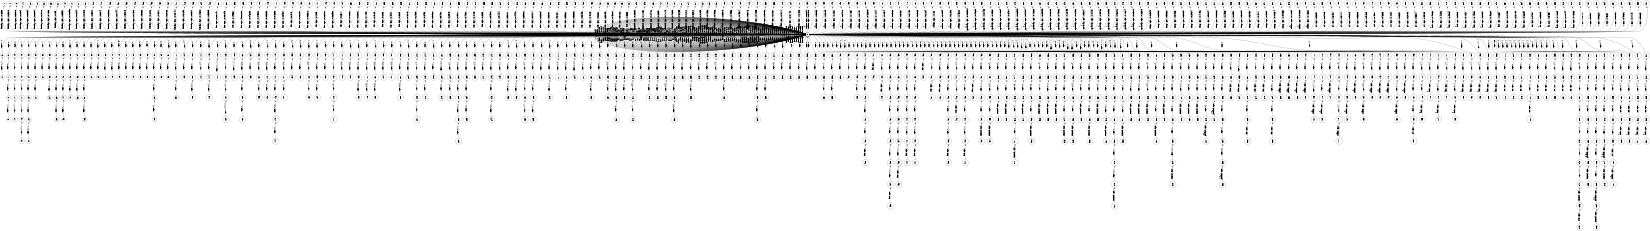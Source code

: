 digraph FST {
rankdir = LR;
size = "8.5,11";
label = "";
center = 1;
orientation = Landscape;
ranksep = "0.4";
nodesep = "0.25";
0 [label = "0", shape = circle, style = bold, fontsize = 14]
	0 -> 0 [label = "thereby:その/0.18539", fontsize = 14];
	0 -> 1 [label = "thereby:<eps>/0.16558", fontsize = 14];
	0 -> 0 [label = "thereby:これ/-0.18988", fontsize = 14];
	0 -> 4 [label = "thereby:<eps>/-0.23278", fontsize = 14];
	0 -> 9 [label = "thereby:<eps>/-0.39515", fontsize = 14];
	0 -> 14 [label = "thereby:<eps>/-0.2194", fontsize = 14];
	0 -> 20 [label = "thereby:<eps>/-0.25634", fontsize = 14];
	0 -> 0 [label = "thereby:に/0.063021", fontsize = 14];
	0 -> 26 [label = "thereby:<eps>/-0.26584", fontsize = 14];
	0 -> 0 [label = "thereby:よ/-0.12971", fontsize = 14];
	0 -> 30 [label = "thereby:<eps>/-0.15118", fontsize = 14];
	0 -> 0 [label = "thereby:り/-0.23817", fontsize = 14];
	0 -> 0 [label = "thereby:こと/-0.14084", fontsize = 14];
	0 -> 33 [label = "thereby:<eps>/-0.1606", fontsize = 14];
	0 -> 37 [label = "thereby:<eps>/-0.193", fontsize = 14];
	0 -> 42 [label = "thereby:<eps>/-0.33597", fontsize = 14];
	0 -> 47 [label = "thereby:<eps>/-0.096403", fontsize = 14];
	0 -> 0 [label = "thereby:そう/-0.12412", fontsize = 14];
	0 -> 0 [label = "thereby:が/-0.09569", fontsize = 14];
	0 -> 0 [label = "thereby:を/-0.069515", fontsize = 14];
	0 -> 51 [label = "thereby:<eps>/-0.16484", fontsize = 14];
	0 -> 55 [label = "thereby:<eps>/-0.21808", fontsize = 14];
	0 -> 418 [label = "thereby:<eps>/0.23872", fontsize = 14];
	0 -> 415 [label = "thereby:<eps>/0.26044", fontsize = 14];
	0 -> 408 [label = "thereby:<eps>/-0.23692", fontsize = 14];
	0 -> 431 [label = "thereby:<eps>/-0.27444", fontsize = 14];
	0 -> 439 [label = "thereby:<eps>/-0.38273", fontsize = 14];
	0 -> 446 [label = "thereby:<eps>/-0.14285", fontsize = 14];
	0 -> 453 [label = "thereby:<eps>/0.30638", fontsize = 14];
	0 -> 456 [label = "thereby:<eps>/-0.2226", fontsize = 14];
	0 -> 460 [label = "thereby:<eps>/0.19211", fontsize = 14];
	0 -> 464 [label = "thereby:<eps>/-0.29768", fontsize = 14];
	0 -> 471 [label = "thereby:<eps>/-0.037411", fontsize = 14];
	0 -> 476 [label = "thereby:<eps>/-0.21292", fontsize = 14];
	0 -> 483 [label = "thereby:<eps>/0.25347", fontsize = 14];
	0 -> 844 [label = "thereby:<eps>/-0.046801", fontsize = 14];
	0 -> 422 [label = "thereby:<eps>/-0.33809", fontsize = 14];
	0 -> 0 [label = "the:各/-0.23004", fontsize = 14];
	0 -> 0 [label = "the:尚/-0.22102", fontsize = 14];
	0 -> 687 [label = "the:<eps>/-0.027147", fontsize = 14];
	0 -> 691 [label = "the:<eps>/-0.057949", fontsize = 14];
	0 -> 695 [label = "the:<eps>/0.049532", fontsize = 14];
	0 -> 699 [label = "the:<eps>/4.001e-05", fontsize = 14];
	0 -> 703 [label = "the:<eps>/-0.046235", fontsize = 14];
	0 -> 708 [label = "the:<eps>/-0.045802", fontsize = 14];
	0 -> 713 [label = "the:<eps>/-0.022236", fontsize = 14];
	0 -> 717 [label = "the:<eps>/-0.073693", fontsize = 14];
	0 -> 723 [label = "the:<eps>/-0.034907", fontsize = 14];
	0 -> 728 [label = "the:<eps>/0.01946", fontsize = 14];
	0 -> 732 [label = "the:<eps>/-0.060137", fontsize = 14];
	0 -> 737 [label = "the:<eps>/-0.036572", fontsize = 14];
	0 -> 741 [label = "the:<eps>/0.44095", fontsize = 14];
	0 -> 745 [label = "the:<eps>/-0.025191", fontsize = 14];
	0 -> 749 [label = "the:<eps>/0.056458", fontsize = 14];
	0 -> 754 [label = "the:<eps>/0.02514", fontsize = 14];
	0 -> 0 [label = "the:ア/-0.21137", fontsize = 14];
	0 -> 854 [label = "the:<eps>/-0.18616", fontsize = 14];
	0 -> 862 [label = "the:<eps>/-0.22516", fontsize = 14];
	0 -> 872 [label = "the:<eps>/-0.14488", fontsize = 14];
	0 -> 880 [label = "the:<eps>/0.19103", fontsize = 14];
	0 -> 635 [label = "the:<eps>/-0.2883", fontsize = 14];
	0 -> 630 [label = "the:<eps>/-0.46407", fontsize = 14];
	0 -> 625 [label = "the:<eps>/-0.3608", fontsize = 14];
	0 -> 617 [label = "the:<eps>/-0.42142", fontsize = 14];
	0 -> 612 [label = "the:<eps>/-0.24898", fontsize = 14];
	0 -> 606 [label = "the:<eps>/-0.3493", fontsize = 14];
	0 -> 601 [label = "the:<eps>/-0.37328", fontsize = 14];
	0 -> 596 [label = "the:<eps>/-0.34151", fontsize = 14];
	0 -> 591 [label = "the:<eps>/-0.28548", fontsize = 14];
	0 -> 585 [label = "the:<eps>/-0.3517", fontsize = 14];
	0 -> 576 [label = "the:<eps>/-0.44857", fontsize = 14];
	0 -> 570 [label = "the:<eps>/-0.40403", fontsize = 14];
	0 -> 565 [label = "the:<eps>/-0.2335", fontsize = 14];
	0 -> 559 [label = "the:<eps>/-0.34389", fontsize = 14];
	0 -> 554 [label = "the:<eps>/-0.34424", fontsize = 14];
	0 -> 548 [label = "the:<eps>/-0.38101", fontsize = 14];
	0 -> 542 [label = "the:<eps>/-0.44448", fontsize = 14];
	0 -> 537 [label = "the:<eps>/-0.39576", fontsize = 14];
	0 -> 532 [label = "the:<eps>/-0.27874", fontsize = 14];
	0 -> 527 [label = "the:<eps>/-0.22364", fontsize = 14];
	0 -> 521 [label = "the:<eps>/-0.33191", fontsize = 14];
	0 -> 516 [label = "the:<eps>/-0.34677", fontsize = 14];
	0 -> 509 [label = "the:<eps>/-0.33621", fontsize = 14];
	0 -> 504 [label = "the:<eps>/-0.36386", fontsize = 14];
	0 -> 499 [label = "the:<eps>/-0.58486", fontsize = 14];
	0 -> 493 [label = "the:<eps>/-0.46123", fontsize = 14];
	0 -> 487 [label = "the:<eps>/-0.36261", fontsize = 14];
	0 -> 0 [label = "the:する/-0.24789", fontsize = 14];
	0 -> 0 [label = "the:前記/-0.39973", fontsize = 14];
	0 -> 0 [label = "the:この/-0.36216", fontsize = 14];
	0 -> 69 [label = "the:<eps>/-0.38489", fontsize = 14];
	0 -> 66 [label = "the:<eps>/-0.43285", fontsize = 14];
	0 -> 63 [label = "the:<eps>/-0.31222", fontsize = 14];
	0 -> 60 [label = "the:<eps>/-0.3569", fontsize = 14];
	0 -> 0 [label = "the:は/-0.3999", fontsize = 14];
	0 -> 0 [label = "the:本/-0.2343", fontsize = 14];
	0 -> 0 [label = "the:の/-0.46103", fontsize = 14];
	0 -> 0 [label = "the:その/-0.31193", fontsize = 14];
	0 -> 0 [label = "the:（/-0.22286", fontsize = 14];
	0 -> 0 [label = "the:た/-0.31363", fontsize = 14];
	0 -> 0 [label = "the:、/-0.56087", fontsize = 14];
	0 -> 640 [label = "second:<eps>/-0.25589", fontsize = 14];
	0 -> 646 [label = "second:<eps>/-0.17292", fontsize = 14];
	0 -> 651 [label = "second:<eps>/-0.24702", fontsize = 14];
	0 -> 72 [label = "second:<eps>/-0.30357", fontsize = 14];
	0 -> 75 [label = "second:<eps>/-0.71115", fontsize = 14];
	0 -> 78 [label = "second:<eps>/-0.48688", fontsize = 14];
	0 -> 81 [label = "second:<eps>/-0.30065", fontsize = 14];
	0 -> 84 [label = "second:<eps>/-0.24212", fontsize = 14];
	0 -> 87 [label = "second:<eps>/-0.33842", fontsize = 14];
	0 -> 92 [label = "second:<eps>/-0.21235", fontsize = 14];
	0 -> 0 [label = "second:秒/-0.19657", fontsize = 14];
	0 -> 95 [label = "parallel:<eps>/-0.41332", fontsize = 14];
	0 -> 98 [label = "parallel:<eps>/-0.40566", fontsize = 14];
	0 -> 102 [label = "parallel:<eps>/-0.35815", fontsize = 14];
	0 -> 0 [label = "parallel:な/-0.016984", fontsize = 14];
	0 -> 0 [label = "parallel:系統/0.033952", fontsize = 14];
	0 -> 0 [label = "parallel:平行/-0.5735", fontsize = 14];
	0 -> 105 [label = "parallel:<eps>/-0.40566", fontsize = 14];
	0 -> 109 [label = "parallel:<eps>/-0.49314", fontsize = 14];
	0 -> 112 [label = "parallel:<eps>/-0.38742", fontsize = 14];
	0 -> 0 [label = "parallel:並列/-0.54744", fontsize = 14];
	0 -> 0 [label = "parallel:パラレル/-0.4963", fontsize = 14];
	0 -> 116 [label = "parallel:<eps>/-0.41865", fontsize = 14];
	0 -> 0 [label = "parallel:沿/-0.0047828", fontsize = 14];
	0 -> 659 [label = "parallel:<eps>/-0.38096", fontsize = 14];
	0 -> 663 [label = "parallel:<eps>/-0.21591", fontsize = 14];
	0 -> 0 [label = "parallel:併設/-0.11792", fontsize = 14];
	0 -> 119 [label = "parallel:<eps>/-0.40774", fontsize = 14];
	0 -> 0 [label = "parallel:並行/-0.28254", fontsize = 14];
	0 -> 0 [label = "link:回線/-0.0029466", fontsize = 14];
	0 -> 0 [label = "link:クリンク/-0.34336", fontsize = 14];
	0 -> 0 [label = "link:リング/0.15152", fontsize = 14];
	0 -> 0 [label = "link:連携/-0.13331", fontsize = 14];
	0 -> 0 [label = "link:結合/0.31537", fontsize = 14];
	0 -> 0 [label = "link:連動/0.067496", fontsize = 14];
	0 -> 0 [label = "link:繋ぎ/-0.27102", fontsize = 14];
	0 -> 0 [label = "link:連結/-0.084248", fontsize = 14];
	0 -> 124 [label = "link:<eps>/-0.37746", fontsize = 14];
	0 -> 0 [label = "link:リンク/-0.73781", fontsize = 14];
	0 -> 0 [label = "60:60/-0.3225", fontsize = 14];
	0 -> 0 [label = "60:処理/0.46557", fontsize = 14];
	0 -> 0 [label = "60:６０/-0.73856", fontsize = 14];
	0 -> 0 [label = "60:５７/0.071684", fontsize = 14];
	0 -> 0 [label = "60:３５/0.34495", fontsize = 14];
	0 -> 0 [label = "60:６００/0.053985", fontsize = 14];
	0 -> 127 [label = "rotates:<eps>/-0.27323", fontsize = 14];
	0 -> 0 [label = "rotates:が/0.11636", fontsize = 14];
	0 -> 132 [label = "rotates:<eps>/-0.28641", fontsize = 14];
	0 -> 135 [label = "rotates:<eps>/-0.27978", fontsize = 14];
	0 -> 139 [label = "rotates:<eps>/-0.38263", fontsize = 14];
	0 -> 143 [label = "rotates:<eps>/-0.28183", fontsize = 14];
	0 -> 149 [label = "rotates:<eps>/-0.2092", fontsize = 14];
	0 -> 153 [label = "rotates:<eps>/-0.24712", fontsize = 14];
	0 -> 156 [label = "rotates:<eps>/-0.17851", fontsize = 14];
	0 -> 159 [label = "rotates:<eps>/-0.21487", fontsize = 14];
	0 -> 163 [label = "rotates:<eps>/-0.023218", fontsize = 14];
	0 -> 167 [label = "rotates:<eps>/0.11004", fontsize = 14];
	0 -> 0 [label = "rotates:回/-0.02623", fontsize = 14];
	0 -> 170 [label = "rotates:<eps>/-0.16974", fontsize = 14];
	0 -> 0 [label = "rotates:回転/-0.15389", fontsize = 14];
	0 -> 175 [label = "rotates:<eps>/-0.23862", fontsize = 14];
	0 -> 178 [label = "rotates:<eps>/-0.31387", fontsize = 14];
	0 -> 181 [label = "rotates:<eps>/-0.27152", fontsize = 14];
	0 -> 185 [label = "rotates:<eps>/-0.23683", fontsize = 14];
	0 -> 189 [label = "rotates:<eps>/-0.21204", fontsize = 14];
	0 -> 193 [label = "rotates:<eps>/-0.188", fontsize = 14];
	0 -> 196 [label = "rotates:<eps>/-0.18954", fontsize = 14];
	0 -> 203 [label = "rotates:<eps>/-0.21302", fontsize = 14];
	0 -> 199 [label = "rotates:<eps>/-0.43202", fontsize = 14];
	0 -> 289 [label = "upwardly:<eps>/0.0082972", fontsize = 14];
	0 -> 283 [label = "upwardly:<eps>/-0.43635", fontsize = 14];
	0 -> 206 [label = "upwardly:<eps>/-0.31433", fontsize = 14];
	0 -> 211 [label = "upwardly:<eps>/-0.23367", fontsize = 14];
	0 -> 215 [label = "upwardly:<eps>/-0.18684", fontsize = 14];
	0 -> 218 [label = "upwardly:<eps>/-0.34377", fontsize = 14];
	0 -> 222 [label = "upwardly:<eps>/-0.062509", fontsize = 14];
	0 -> 232 [label = "upwardly:<eps>/0.094614", fontsize = 14];
	0 -> 237 [label = "upwardly:<eps>/0.18926", fontsize = 14];
	0 -> 240 [label = "upwardly:<eps>/-0.035859", fontsize = 14];
	0 -> 243 [label = "upwardly:<eps>/-0.26192", fontsize = 14];
	0 -> 0 [label = "upwardly:上方/-0.18929", fontsize = 14];
	0 -> 248 [label = "upwardly:<eps>/-0.45092", fontsize = 14];
	0 -> 251 [label = "upwardly:<eps>/-0.28799", fontsize = 14];
	0 -> 255 [label = "upwardly:<eps>/-0.21336", fontsize = 14];
	0 -> 259 [label = "upwardly:<eps>/-0.3204", fontsize = 14];
	0 -> 264 [label = "upwardly:<eps>/-0.24087", fontsize = 14];
	0 -> 269 [label = "upwardly:<eps>/-0.39736", fontsize = 14];
	0 -> 272 [label = "upwardly:<eps>/-0.20038", fontsize = 14];
	0 -> 0 [label = "upwardly:上昇/0.093159", fontsize = 14];
	0 -> 276 [label = "upwardly:<eps>/0.062002", fontsize = 14];
	0 -> 279 [label = "upwardly:<eps>/0.10614", fontsize = 14];
	0 -> 0 [label = "upwardly:上側/0.050687", fontsize = 14];
	0 -> 286 [label = "upwardly:<eps>/0.069816", fontsize = 14];
	0 -> 226 [label = "upwardly:<eps>/-0.26319", fontsize = 14];
	0 -> 667 [label = "using:<eps>/-0.068345", fontsize = 14];
	0 -> 0 [label = "using:で/-0.0049838", fontsize = 14];
	0 -> 0 [label = "using:し/0.064837", fontsize = 14];
	0 -> 0 [label = "using:よ/-0.16069", fontsize = 14];
	0 -> 0 [label = "using:を/-0.15656", fontsize = 14];
	0 -> 293 [label = "using:<eps>/-0.25393", fontsize = 14];
	0 -> 296 [label = "using:<eps>/-0.39682", fontsize = 14];
	0 -> 300 [label = "using:<eps>/-0.37583", fontsize = 14];
	0 -> 305 [label = "using:<eps>/-0.30654", fontsize = 14];
	0 -> 309 [label = "using:<eps>/-0.29584", fontsize = 14];
	0 -> 314 [label = "using:<eps>/-0.47456", fontsize = 14];
	0 -> 317 [label = "using:<eps>/-0.57644", fontsize = 14];
	0 -> 321 [label = "using:<eps>/-0.60666", fontsize = 14];
	0 -> 325 [label = "using:<eps>/-0.24969", fontsize = 14];
	0 -> 329 [label = "using:<eps>/-0.28557", fontsize = 14];
	0 -> 334 [label = "using:<eps>/-0.37275", fontsize = 14];
	0 -> 337 [label = "using:<eps>/-0.31557", fontsize = 14];
	0 -> 341 [label = "using:<eps>/-0.42771", fontsize = 14];
	0 -> 0 [label = "using:フォト/-0.0080431", fontsize = 14];
	0 -> 681 [label = "using:<eps>/-0.3505", fontsize = 14];
	0 -> 677 [label = "using:<eps>/0.019674", fontsize = 14];
	0 -> 673 [label = "using:<eps>/0.091533", fontsize = 14];
	0 -> 347 [label = "shafts:<eps>/-0.11264", fontsize = 14];
	0 -> 0 [label = "shafts:車軸/0.038563", fontsize = 14];
	0 -> 0 [label = "shafts:軸部/-0.069088", fontsize = 14];
	0 -> 0 [label = "shafts:略コ/-0.07384", fontsize = 14];
	0 -> 758 [label = "shafts:<eps>/0.079808", fontsize = 14];
	0 -> 0 [label = "shafts:部材/0.40919", fontsize = 14];
	0 -> 0 [label = "shafts:軸/-0.45469", fontsize = 14];
	0 -> 344 [label = "shafts:<eps>/-0.16603", fontsize = 14];
	0 -> 0 [label = "shafts:シャフト/-0.4078", fontsize = 14];
	0 -> 0 [label = "shafts:支軸/-0.21809", fontsize = 14];
	0 -> 803 [label = "64:<eps>/-0.33251", fontsize = 14];
	0 -> 799 [label = "64:<eps>/-0.64183", fontsize = 14];
	0 -> 795 [label = "64:<eps>/-0.61921", fontsize = 14];
	0 -> 791 [label = "64:<eps>/-0.37711", fontsize = 14];
	0 -> 787 [label = "64:<eps>/-0.56213", fontsize = 14];
	0 -> 782 [label = "64:<eps>/-0.36008", fontsize = 14];
	0 -> 778 [label = "64:<eps>/-0.57365", fontsize = 14];
	0 -> 773 [label = "64:<eps>/-0.4297", fontsize = 14];
	0 -> 769 [label = "64:<eps>/-0.46553", fontsize = 14];
	0 -> 764 [label = "64:<eps>/-0.4028", fontsize = 14];
	0 -> 888 [label = "64:<eps>/-0.23237", fontsize = 14];
	0 -> 894 [label = "64:<eps>/-0.20798", fontsize = 14];
	0 -> 900 [label = "64:<eps>/-0.33814", fontsize = 14];
	0 -> 906 [label = "64:<eps>/0.35139", fontsize = 14];
	0 -> 0 [label = "64:64/-0.36039", fontsize = 14];
	0 -> 0 [label = "64:ａ/0.50811", fontsize = 14];
	0 -> 0 [label = "64:６４/-0.74772", fontsize = 14];
	0 -> 0 [label = "64:６３/0.080164", fontsize = 14];
	0 -> 0 [label = "and:，/-0.43971", fontsize = 14];
	0 -> 0 [label = "and:り/-0.37128", fontsize = 14];
	0 -> 811 [label = "and:<eps>/-0.41563", fontsize = 14];
	0 -> 815 [label = "and:<eps>/-0.40296", fontsize = 14];
	0 -> 819 [label = "and:<eps>/-0.25564", fontsize = 14];
	0 -> 824 [label = "and:<eps>/-0.5369", fontsize = 14];
	0 -> 828 [label = "and:<eps>/-0.16421", fontsize = 14];
	0 -> 832 [label = "and:<eps>/-0.44999", fontsize = 14];
	0 -> 836 [label = "and:<eps>/0.28503", fontsize = 14];
	0 -> 840 [label = "and:<eps>/-0.45028", fontsize = 14];
	0 -> 0 [label = "and:、/-0.41499", fontsize = 14];
	0 -> 0 [label = "and:ａｎｄ/-0.32098", fontsize = 14];
	0 -> 0 [label = "and:および/-0.59005", fontsize = 14];
	0 -> 0 [label = "and:とも/-0.22509", fontsize = 14];
	0 -> 0 [label = "and:及び/-0.5598", fontsize = 14];
	0 -> 0 [label = "and:／/-0.17653", fontsize = 14];
	0 -> 0 [label = "and:や/-0.42382", fontsize = 14];
	0 -> 0 [label = "and:・/-0.23966", fontsize = 14];
	0 -> 0 [label = "and:と/-0.55896", fontsize = 14];
	0 -> 357 [label = "and:<eps>/-0.2664", fontsize = 14];
	0 -> 807 [label = "and:<eps>/-0.21156", fontsize = 14];
	0 -> 0 [label = "and:し/-0.19941", fontsize = 14];
	0 -> 354 [label = "and:<eps>/-0.37709", fontsize = 14];
	0 -> 350 [label = "and:<eps>/-0.36289", fontsize = 14];
	0 -> 0 [label = "66:６３/0.03688", fontsize = 14];
	0 -> 0 [label = "66:66/-0.43501", fontsize = 14];
	0 -> 0 [label = "66:６５/0.069643", fontsize = 14];
	0 -> 0 [label = "66:６１/0.23477", fontsize = 14];
	0 -> 0 [label = "66:６６/-0.74752", fontsize = 14];
	0 -> 360 [label = "66:<eps>/0.24801", fontsize = 14];
	0 -> 0 [label = "as:に/0.076193", fontsize = 14];
	0 -> 0 [label = "as:ごと/-0.14753", fontsize = 14];
	0 -> 363 [label = "as:<eps>/-0.33203", fontsize = 14];
	0 -> 0 [label = "as:し/-0.18418", fontsize = 14];
	0 -> 0 [label = "as:て/-0.29236", fontsize = 14];
	0 -> 368 [label = "as:<eps>/-0.54554", fontsize = 14];
	0 -> 0 [label = "as:as/-0.21444", fontsize = 14];
	0 -> 0 [label = "as:で/-0.062963", fontsize = 14];
	0 -> 0 [label = "as:よう/-0.36808", fontsize = 14];
	0 -> 0 [label = "as:と/-0.31857", fontsize = 14];
	0 -> 0 [label = "axes:設定/0.35139", fontsize = 14];
	0 -> 0 [label = "axes:軸線/-0.23351", fontsize = 14];
	0 -> 0 [label = "axes:光軸/-0.20303", fontsize = 14];
	0 -> 0 [label = "axes:荷重/0.13795", fontsize = 14];
	0 -> 0 [label = "axes:中心/0.1205", fontsize = 14];
	0 -> 378 [label = "axes:<eps>/-0.10609", fontsize = 14];
	0 -> 375 [label = "axes:<eps>/-0.10744", fontsize = 14];
	0 -> 372 [label = "axes:<eps>/-0.19256", fontsize = 14];
	0 -> 0 [label = "axes:軸/-0.42399", fontsize = 14];
	0 -> 0 [label = "axes:板/0.35829", fontsize = 14];
	0 -> 0 [label = "axes:互い/0.21173", fontsize = 14];
	0 -> 0 [label = "axes:それぞれ/0.18841", fontsize = 14];
	0 -> 0 [label = "axes:おけ/0.22795", fontsize = 14];
	0 -> 404 [label = ".:<eps>/-0.60702", fontsize = 14];
	0 -> 381 [label = ".:<eps>/-0.37591", fontsize = 14];
	0 -> 384 [label = ".:<eps>/-0.56222", fontsize = 14];
	0 -> 0 [label = ".:。/-0.62093", fontsize = 14];
	0 -> 387 [label = ".:<eps>/-0.5232", fontsize = 14];
	0 -> 390 [label = ".:<eps>/-0.67686", fontsize = 14];
	0 -> 394 [label = ".:<eps>/-0.40936", fontsize = 14];
	0 -> 0 [label = ".:る/-0.36042", fontsize = 14];
	0 -> 398 [label = ".:<eps>/-0.70148", fontsize = 14];
	0 -> 401 [label = ".:<eps>/-0.38263", fontsize = 14];
1 [label = "1", shape = circle, style = solid, fontsize = 14]
2 [label = "2", shape = circle, style = solid, fontsize = 14]
	2 -> 3 [label = "<eps>:この", fontsize = 14];
3 [label = "3", shape = circle, style = solid, fontsize = 14]
	3 -> 0 [label = "<eps>:ため", fontsize = 14];
4 [label = "4", shape = circle, style = solid, fontsize = 14]
5 [label = "5", shape = circle, style = solid, fontsize = 14]
	5 -> 6 [label = "<eps>:これ", fontsize = 14];
6 [label = "6", shape = circle, style = solid, fontsize = 14]
	6 -> 7 [label = "<eps>:に", fontsize = 14];
7 [label = "7", shape = circle, style = solid, fontsize = 14]
	7 -> 8 [label = "<eps>:よ", fontsize = 14];
8 [label = "8", shape = circle, style = solid, fontsize = 14]
	8 -> 0 [label = "<eps>:っ", fontsize = 14];
9 [label = "9", shape = circle, style = solid, fontsize = 14]
10 [label = "10", shape = circle, style = solid, fontsize = 14]
	10 -> 11 [label = "<eps>:これ", fontsize = 14];
11 [label = "11", shape = circle, style = solid, fontsize = 14]
	11 -> 12 [label = "<eps>:に", fontsize = 14];
12 [label = "12", shape = circle, style = solid, fontsize = 14]
	12 -> 13 [label = "<eps>:よ", fontsize = 14];
13 [label = "13", shape = circle, style = solid, fontsize = 14]
	13 -> 0 [label = "<eps>:り", fontsize = 14];
14 [label = "14", shape = circle, style = solid, fontsize = 14]
15 [label = "15", shape = circle, style = solid, fontsize = 14]
	15 -> 16 [label = "<eps>:する", fontsize = 14];
16 [label = "16", shape = circle, style = solid, fontsize = 14]
	16 -> 17 [label = "<eps>:こと", fontsize = 14];
17 [label = "17", shape = circle, style = solid, fontsize = 14]
	17 -> 18 [label = "<eps>:に", fontsize = 14];
18 [label = "18", shape = circle, style = solid, fontsize = 14]
	18 -> 19 [label = "<eps>:よ", fontsize = 14];
19 [label = "19", shape = circle, style = solid, fontsize = 14]
	19 -> 0 [label = "<eps>:っ", fontsize = 14];
20 [label = "20", shape = circle, style = solid, fontsize = 14]
21 [label = "21", shape = circle, style = solid, fontsize = 14]
	21 -> 22 [label = "<eps>:する", fontsize = 14];
22 [label = "22", shape = circle, style = solid, fontsize = 14]
	22 -> 23 [label = "<eps>:こと", fontsize = 14];
23 [label = "23", shape = circle, style = solid, fontsize = 14]
	23 -> 24 [label = "<eps>:に", fontsize = 14];
24 [label = "24", shape = circle, style = solid, fontsize = 14]
	24 -> 25 [label = "<eps>:よ", fontsize = 14];
25 [label = "25", shape = circle, style = solid, fontsize = 14]
	25 -> 0 [label = "<eps>:り", fontsize = 14];
26 [label = "26", shape = circle, style = solid, fontsize = 14]
27 [label = "27", shape = circle, style = solid, fontsize = 14]
	27 -> 28 [label = "<eps>:に", fontsize = 14];
28 [label = "28", shape = circle, style = solid, fontsize = 14]
	28 -> 29 [label = "<eps>:よ", fontsize = 14];
29 [label = "29", shape = circle, style = solid, fontsize = 14]
	29 -> 0 [label = "<eps>:り", fontsize = 14];
30 [label = "30", shape = circle, style = solid, fontsize = 14]
31 [label = "31", shape = circle, style = solid, fontsize = 14]
	31 -> 32 [label = "<eps>:よ", fontsize = 14];
32 [label = "32", shape = circle, style = solid, fontsize = 14]
	32 -> 0 [label = "<eps>:り", fontsize = 14];
33 [label = "33", shape = circle, style = solid, fontsize = 14]
34 [label = "34", shape = circle, style = solid, fontsize = 14]
	34 -> 35 [label = "<eps>:こと", fontsize = 14];
35 [label = "35", shape = circle, style = solid, fontsize = 14]
	35 -> 36 [label = "<eps>:に", fontsize = 14];
36 [label = "36", shape = circle, style = solid, fontsize = 14]
	36 -> 0 [label = "<eps>:よ", fontsize = 14];
37 [label = "37", shape = circle, style = solid, fontsize = 14]
38 [label = "38", shape = circle, style = solid, fontsize = 14]
	38 -> 39 [label = "<eps>:こと", fontsize = 14];
39 [label = "39", shape = circle, style = solid, fontsize = 14]
	39 -> 40 [label = "<eps>:に", fontsize = 14];
40 [label = "40", shape = circle, style = solid, fontsize = 14]
	40 -> 41 [label = "<eps>:よ", fontsize = 14];
41 [label = "41", shape = circle, style = solid, fontsize = 14]
	41 -> 0 [label = "<eps>:っ", fontsize = 14];
42 [label = "42", shape = circle, style = solid, fontsize = 14]
43 [label = "43", shape = circle, style = solid, fontsize = 14]
	43 -> 44 [label = "<eps>:こと", fontsize = 14];
44 [label = "44", shape = circle, style = solid, fontsize = 14]
	44 -> 45 [label = "<eps>:に", fontsize = 14];
45 [label = "45", shape = circle, style = solid, fontsize = 14]
	45 -> 46 [label = "<eps>:よ", fontsize = 14];
46 [label = "46", shape = circle, style = solid, fontsize = 14]
	46 -> 0 [label = "<eps>:り", fontsize = 14];
47 [label = "47", shape = circle, style = solid, fontsize = 14]
48 [label = "48", shape = circle, style = solid, fontsize = 14]
	48 -> 49 [label = "<eps>:こと", fontsize = 14];
49 [label = "49", shape = circle, style = solid, fontsize = 14]
	49 -> 50 [label = "<eps>:が", fontsize = 14];
50 [label = "50", shape = circle, style = solid, fontsize = 14]
	50 -> 0 [label = "<eps>:でき", fontsize = 14];
51 [label = "51", shape = circle, style = solid, fontsize = 14]
52 [label = "52", shape = circle, style = solid, fontsize = 14]
	52 -> 53 [label = "<eps>:それ", fontsize = 14];
53 [label = "53", shape = circle, style = solid, fontsize = 14]
	53 -> 54 [label = "<eps>:に", fontsize = 14];
54 [label = "54", shape = circle, style = solid, fontsize = 14]
	54 -> 0 [label = "<eps>:よ", fontsize = 14];
55 [label = "55", shape = circle, style = solid, fontsize = 14]
56 [label = "56", shape = circle, style = solid, fontsize = 14]
	56 -> 57 [label = "<eps>:それ", fontsize = 14];
57 [label = "57", shape = circle, style = solid, fontsize = 14]
	57 -> 58 [label = "<eps>:に", fontsize = 14];
58 [label = "58", shape = circle, style = solid, fontsize = 14]
	58 -> 59 [label = "<eps>:よ", fontsize = 14];
59 [label = "59", shape = circle, style = solid, fontsize = 14]
	59 -> 0 [label = "<eps>:り", fontsize = 14];
60 [label = "60", shape = circle, style = solid, fontsize = 14]
61 [label = "61", shape = circle, style = solid, fontsize = 14]
	61 -> 62 [label = "<eps>:は", fontsize = 14];
62 [label = "62", shape = circle, style = solid, fontsize = 14]
	62 -> 0 [label = "<eps>:、", fontsize = 14];
63 [label = "63", shape = circle, style = solid, fontsize = 14]
64 [label = "64", shape = circle, style = solid, fontsize = 14]
	64 -> 65 [label = "<eps>:は", fontsize = 14];
65 [label = "65", shape = circle, style = solid, fontsize = 14]
	65 -> 0 [label = "<eps>:この", fontsize = 14];
66 [label = "66", shape = circle, style = solid, fontsize = 14]
67 [label = "67", shape = circle, style = solid, fontsize = 14]
	67 -> 68 [label = "<eps>:また", fontsize = 14];
68 [label = "68", shape = circle, style = solid, fontsize = 14]
	68 -> 0 [label = "<eps>:、", fontsize = 14];
69 [label = "69", shape = circle, style = solid, fontsize = 14]
70 [label = "70", shape = circle, style = solid, fontsize = 14]
	70 -> 71 [label = "<eps>:なお", fontsize = 14];
71 [label = "71", shape = circle, style = solid, fontsize = 14]
	71 -> 0 [label = "<eps>:、", fontsize = 14];
72 [label = "72", shape = circle, style = solid, fontsize = 14]
73 [label = "73", shape = circle, style = solid, fontsize = 14]
	73 -> 74 [label = "<eps>:第", fontsize = 14];
74 [label = "74", shape = circle, style = solid, fontsize = 14]
	74 -> 0 [label = "<eps>:2", fontsize = 14];
75 [label = "75", shape = circle, style = solid, fontsize = 14]
76 [label = "76", shape = circle, style = solid, fontsize = 14]
	76 -> 77 [label = "<eps>:第", fontsize = 14];
77 [label = "77", shape = circle, style = solid, fontsize = 14]
	77 -> 0 [label = "<eps>:２", fontsize = 14];
78 [label = "78", shape = circle, style = solid, fontsize = 14]
79 [label = "79", shape = circle, style = solid, fontsize = 14]
	79 -> 80 [label = "<eps>:第", fontsize = 14];
80 [label = "80", shape = circle, style = solid, fontsize = 14]
	80 -> 0 [label = "<eps>:二", fontsize = 14];
81 [label = "81", shape = circle, style = solid, fontsize = 14]
82 [label = "82", shape = circle, style = solid, fontsize = 14]
	82 -> 83 [label = "<eps>:２", fontsize = 14];
83 [label = "83", shape = circle, style = solid, fontsize = 14]
	83 -> 0 [label = "<eps>:の", fontsize = 14];
84 [label = "84", shape = circle, style = solid, fontsize = 14]
85 [label = "85", shape = circle, style = solid, fontsize = 14]
	85 -> 86 [label = "<eps>:２", fontsize = 14];
86 [label = "86", shape = circle, style = solid, fontsize = 14]
	86 -> 0 [label = "<eps>:》", fontsize = 14];
87 [label = "87", shape = circle, style = solid, fontsize = 14]
88 [label = "88", shape = circle, style = solid, fontsize = 14]
	88 -> 89 [label = "<eps>:２", fontsize = 14];
89 [label = "89", shape = circle, style = solid, fontsize = 14]
	89 -> 90 [label = "<eps>:回", fontsize = 14];
90 [label = "90", shape = circle, style = solid, fontsize = 14]
	90 -> 91 [label = "<eps>:目", fontsize = 14];
91 [label = "91", shape = circle, style = solid, fontsize = 14]
	91 -> 0 [label = "<eps>:の", fontsize = 14];
92 [label = "92", shape = circle, style = solid, fontsize = 14]
93 [label = "93", shape = circle, style = solid, fontsize = 14]
	93 -> 94 [label = "<eps>:１", fontsize = 14];
94 [label = "94", shape = circle, style = solid, fontsize = 14]
	94 -> 0 [label = "<eps>:秒", fontsize = 14];
95 [label = "95", shape = circle, style = solid, fontsize = 14]
96 [label = "96", shape = circle, style = solid, fontsize = 14]
	96 -> 97 [label = "<eps>:と", fontsize = 14];
97 [label = "97", shape = circle, style = solid, fontsize = 14]
	97 -> 0 [label = "<eps>:平行", fontsize = 14];
98 [label = "98", shape = circle, style = solid, fontsize = 14]
99 [label = "99", shape = circle, style = solid, fontsize = 14]
	99 -> 100 [label = "<eps>:と", fontsize = 14];
100 [label = "100", shape = circle, style = solid, fontsize = 14]
	100 -> 101 [label = "<eps>:平行", fontsize = 14];
101 [label = "101", shape = circle, style = solid, fontsize = 14]
	101 -> 0 [label = "<eps>:な", fontsize = 14];
102 [label = "102", shape = circle, style = solid, fontsize = 14]
103 [label = "103", shape = circle, style = solid, fontsize = 14]
	103 -> 104 [label = "<eps>:と", fontsize = 14];
104 [label = "104", shape = circle, style = solid, fontsize = 14]
	104 -> 0 [label = "<eps>:並列", fontsize = 14];
105 [label = "105", shape = circle, style = solid, fontsize = 14]
106 [label = "106", shape = circle, style = solid, fontsize = 14]
	106 -> 107 [label = "<eps>:平行", fontsize = 14];
107 [label = "107", shape = circle, style = solid, fontsize = 14]
	107 -> 108 [label = "<eps>:と", fontsize = 14];
108 [label = "108", shape = circle, style = solid, fontsize = 14]
	108 -> 0 [label = "<eps>:な", fontsize = 14];
109 [label = "109", shape = circle, style = solid, fontsize = 14]
110 [label = "110", shape = circle, style = solid, fontsize = 14]
	110 -> 111 [label = "<eps>:平行", fontsize = 14];
111 [label = "111", shape = circle, style = solid, fontsize = 14]
	111 -> 0 [label = "<eps>:な", fontsize = 14];
112 [label = "112", shape = circle, style = solid, fontsize = 14]
113 [label = "113", shape = circle, style = solid, fontsize = 14]
	113 -> 114 [label = "<eps>:平行", fontsize = 14];
114 [label = "114", shape = circle, style = solid, fontsize = 14]
	114 -> 115 [label = "<eps>:な", fontsize = 14];
115 [label = "115", shape = circle, style = solid, fontsize = 14]
	115 -> 0 [label = "<eps>:方向", fontsize = 14];
116 [label = "116", shape = circle, style = solid, fontsize = 14]
117 [label = "117", shape = circle, style = solid, fontsize = 14]
	117 -> 118 [label = "<eps>:パラレル", fontsize = 14];
118 [label = "118", shape = circle, style = solid, fontsize = 14]
	118 -> 0 [label = "<eps>:な", fontsize = 14];
119 [label = "119", shape = circle, style = solid, fontsize = 14]
120 [label = "120", shape = circle, style = solid, fontsize = 14]
	120 -> 121 [label = "<eps>:それぞれ", fontsize = 14];
121 [label = "121", shape = circle, style = solid, fontsize = 14]
	121 -> 122 [label = "<eps>:互い", fontsize = 14];
122 [label = "122", shape = circle, style = solid, fontsize = 14]
	122 -> 123 [label = "<eps>:に", fontsize = 14];
123 [label = "123", shape = circle, style = solid, fontsize = 14]
	123 -> 0 [label = "<eps>:平行", fontsize = 14];
124 [label = "124", shape = circle, style = solid, fontsize = 14]
125 [label = "125", shape = circle, style = solid, fontsize = 14]
	125 -> 126 [label = "<eps>:リンク", fontsize = 14];
126 [label = "126", shape = circle, style = solid, fontsize = 14]
	126 -> 0 [label = "<eps>:・", fontsize = 14];
127 [label = "127", shape = circle, style = solid, fontsize = 14]
128 [label = "128", shape = circle, style = solid, fontsize = 14]
	128 -> 129 [label = "<eps>:し", fontsize = 14];
129 [label = "129", shape = circle, style = solid, fontsize = 14]
	129 -> 130 [label = "<eps>:て", fontsize = 14];
130 [label = "130", shape = circle, style = solid, fontsize = 14]
	130 -> 131 [label = "<eps>:回転", fontsize = 14];
131 [label = "131", shape = circle, style = solid, fontsize = 14]
	131 -> 0 [label = "<eps>:さ", fontsize = 14];
132 [label = "132", shape = circle, style = solid, fontsize = 14]
133 [label = "133", shape = circle, style = solid, fontsize = 14]
	133 -> 134 [label = "<eps>:が", fontsize = 14];
134 [label = "134", shape = circle, style = solid, fontsize = 14]
	134 -> 0 [label = "<eps>:回転", fontsize = 14];
135 [label = "135", shape = circle, style = solid, fontsize = 14]
136 [label = "136", shape = circle, style = solid, fontsize = 14]
	136 -> 137 [label = "<eps>:が", fontsize = 14];
137 [label = "137", shape = circle, style = solid, fontsize = 14]
	137 -> 138 [label = "<eps>:回転", fontsize = 14];
138 [label = "138", shape = circle, style = solid, fontsize = 14]
	138 -> 0 [label = "<eps>:し", fontsize = 14];
139 [label = "139", shape = circle, style = solid, fontsize = 14]
140 [label = "140", shape = circle, style = solid, fontsize = 14]
	140 -> 141 [label = "<eps>:が", fontsize = 14];
141 [label = "141", shape = circle, style = solid, fontsize = 14]
	141 -> 142 [label = "<eps>:回転", fontsize = 14];
142 [label = "142", shape = circle, style = solid, fontsize = 14]
	142 -> 0 [label = "<eps>:する", fontsize = 14];
143 [label = "143", shape = circle, style = solid, fontsize = 14]
144 [label = "144", shape = circle, style = solid, fontsize = 14]
	144 -> 145 [label = "<eps>:が", fontsize = 14];
145 [label = "145", shape = circle, style = solid, fontsize = 14]
	145 -> 146 [label = "<eps>:回転", fontsize = 14];
146 [label = "146", shape = circle, style = solid, fontsize = 14]
	146 -> 147 [label = "<eps>:さ", fontsize = 14];
147 [label = "147", shape = circle, style = solid, fontsize = 14]
	147 -> 148 [label = "<eps>:せ", fontsize = 14];
148 [label = "148", shape = circle, style = solid, fontsize = 14]
	148 -> 0 [label = "<eps>:られ", fontsize = 14];
149 [label = "149", shape = circle, style = solid, fontsize = 14]
150 [label = "150", shape = circle, style = solid, fontsize = 14]
	150 -> 151 [label = "<eps>:が", fontsize = 14];
151 [label = "151", shape = circle, style = solid, fontsize = 14]
	151 -> 152 [label = "<eps>:正転", fontsize = 14];
152 [label = "152", shape = circle, style = solid, fontsize = 14]
	152 -> 0 [label = "<eps>:さ", fontsize = 14];
153 [label = "153", shape = circle, style = solid, fontsize = 14]
154 [label = "154", shape = circle, style = solid, fontsize = 14]
	154 -> 155 [label = "<eps>:を", fontsize = 14];
155 [label = "155", shape = circle, style = solid, fontsize = 14]
	155 -> 0 [label = "<eps>:回転", fontsize = 14];
156 [label = "156", shape = circle, style = solid, fontsize = 14]
157 [label = "157", shape = circle, style = solid, fontsize = 14]
	157 -> 158 [label = "<eps>:へ", fontsize = 14];
158 [label = "158", shape = circle, style = solid, fontsize = 14]
	158 -> 0 [label = "<eps>:回転", fontsize = 14];
159 [label = "159", shape = circle, style = solid, fontsize = 14]
160 [label = "160", shape = circle, style = solid, fontsize = 14]
	160 -> 161 [label = "<eps>:へ", fontsize = 14];
161 [label = "161", shape = circle, style = solid, fontsize = 14]
	161 -> 162 [label = "<eps>:回動", fontsize = 14];
162 [label = "162", shape = circle, style = solid, fontsize = 14]
	162 -> 0 [label = "<eps>:する", fontsize = 14];
163 [label = "163", shape = circle, style = solid, fontsize = 14]
164 [label = "164", shape = circle, style = solid, fontsize = 14]
	164 -> 165 [label = "<eps>:さ", fontsize = 14];
165 [label = "165", shape = circle, style = solid, fontsize = 14]
	165 -> 166 [label = "<eps>:せ", fontsize = 14];
166 [label = "166", shape = circle, style = solid, fontsize = 14]
	166 -> 0 [label = "<eps>:られ", fontsize = 14];
167 [label = "167", shape = circle, style = solid, fontsize = 14]
168 [label = "168", shape = circle, style = solid, fontsize = 14]
	168 -> 169 [label = "<eps>:３", fontsize = 14];
169 [label = "169", shape = circle, style = solid, fontsize = 14]
	169 -> 0 [label = "<eps>:が", fontsize = 14];
170 [label = "170", shape = circle, style = solid, fontsize = 14]
171 [label = "171", shape = circle, style = solid, fontsize = 14]
	171 -> 172 [label = "<eps>:回", fontsize = 14];
172 [label = "172", shape = circle, style = solid, fontsize = 14]
	172 -> 173 [label = "<eps>:動", fontsize = 14];
173 [label = "173", shape = circle, style = solid, fontsize = 14]
	173 -> 174 [label = "<eps>:さ", fontsize = 14];
174 [label = "174", shape = circle, style = solid, fontsize = 14]
	174 -> 0 [label = "<eps>:せ", fontsize = 14];
175 [label = "175", shape = circle, style = solid, fontsize = 14]
176 [label = "176", shape = circle, style = solid, fontsize = 14]
	176 -> 177 [label = "<eps>:回転", fontsize = 14];
177 [label = "177", shape = circle, style = solid, fontsize = 14]
	177 -> 0 [label = "<eps>:し", fontsize = 14];
178 [label = "178", shape = circle, style = solid, fontsize = 14]
179 [label = "179", shape = circle, style = solid, fontsize = 14]
	179 -> 180 [label = "<eps>:回転", fontsize = 14];
180 [label = "180", shape = circle, style = solid, fontsize = 14]
	180 -> 0 [label = "<eps>:する", fontsize = 14];
181 [label = "181", shape = circle, style = solid, fontsize = 14]
182 [label = "182", shape = circle, style = solid, fontsize = 14]
	182 -> 183 [label = "<eps>:回転", fontsize = 14];
183 [label = "183", shape = circle, style = solid, fontsize = 14]
	183 -> 184 [label = "<eps>:する", fontsize = 14];
184 [label = "184", shape = circle, style = solid, fontsize = 14]
	184 -> 0 [label = "<eps>:こと", fontsize = 14];
185 [label = "185", shape = circle, style = solid, fontsize = 14]
186 [label = "186", shape = circle, style = solid, fontsize = 14]
	186 -> 187 [label = "<eps>:回転", fontsize = 14];
187 [label = "187", shape = circle, style = solid, fontsize = 14]
	187 -> 188 [label = "<eps>:する", fontsize = 14];
188 [label = "188", shape = circle, style = solid, fontsize = 14]
	188 -> 0 [label = "<eps>:が", fontsize = 14];
189 [label = "189", shape = circle, style = solid, fontsize = 14]
190 [label = "190", shape = circle, style = solid, fontsize = 14]
	190 -> 191 [label = "<eps>:回転", fontsize = 14];
191 [label = "191", shape = circle, style = solid, fontsize = 14]
	191 -> 192 [label = "<eps>:運動", fontsize = 14];
192 [label = "192", shape = circle, style = solid, fontsize = 14]
	192 -> 0 [label = "<eps>:する", fontsize = 14];
193 [label = "193", shape = circle, style = solid, fontsize = 14]
194 [label = "194", shape = circle, style = solid, fontsize = 14]
	194 -> 195 [label = "<eps>:回転", fontsize = 14];
195 [label = "195", shape = circle, style = solid, fontsize = 14]
	195 -> 0 [label = "<eps>:せ", fontsize = 14];
196 [label = "196", shape = circle, style = solid, fontsize = 14]
197 [label = "197", shape = circle, style = solid, fontsize = 14]
	197 -> 198 [label = "<eps>:回転", fontsize = 14];
198 [label = "198", shape = circle, style = solid, fontsize = 14]
	198 -> 0 [label = "<eps>:さ", fontsize = 14];
199 [label = "199", shape = circle, style = solid, fontsize = 14]
200 [label = "200", shape = circle, style = solid, fontsize = 14]
	200 -> 201 [label = "<eps>:回転", fontsize = 14];
201 [label = "201", shape = circle, style = solid, fontsize = 14]
	201 -> 202 [label = "<eps>:さ", fontsize = 14];
202 [label = "202", shape = circle, style = solid, fontsize = 14]
	202 -> 0 [label = "<eps>:せ", fontsize = 14];
203 [label = "203", shape = circle, style = solid, fontsize = 14]
204 [label = "204", shape = circle, style = solid, fontsize = 14]
	204 -> 205 [label = "<eps>:回転", fontsize = 14];
205 [label = "205", shape = circle, style = solid, fontsize = 14]
	205 -> 0 [label = "<eps>:方向", fontsize = 14];
206 [label = "206", shape = circle, style = solid, fontsize = 14]
207 [label = "207", shape = circle, style = solid, fontsize = 14]
	207 -> 208 [label = "<eps>:っ", fontsize = 14];
208 [label = "208", shape = circle, style = solid, fontsize = 14]
	208 -> 209 [label = "<eps>:て", fontsize = 14];
209 [label = "209", shape = circle, style = solid, fontsize = 14]
	209 -> 210 [label = "<eps>:上方", fontsize = 14];
210 [label = "210", shape = circle, style = solid, fontsize = 14]
	210 -> 0 [label = "<eps>:に", fontsize = 14];
211 [label = "211", shape = circle, style = solid, fontsize = 14]
212 [label = "212", shape = circle, style = solid, fontsize = 14]
	212 -> 213 [label = "<eps>:て", fontsize = 14];
213 [label = "213", shape = circle, style = solid, fontsize = 14]
	213 -> 214 [label = "<eps>:上方", fontsize = 14];
214 [label = "214", shape = circle, style = solid, fontsize = 14]
	214 -> 0 [label = "<eps>:に", fontsize = 14];
215 [label = "215", shape = circle, style = solid, fontsize = 14]
216 [label = "216", shape = circle, style = solid, fontsize = 14]
	216 -> 217 [label = "<eps>:に", fontsize = 14];
217 [label = "217", shape = circle, style = solid, fontsize = 14]
	217 -> 0 [label = "<eps>:上方", fontsize = 14];
218 [label = "218", shape = circle, style = solid, fontsize = 14]
219 [label = "219", shape = circle, style = solid, fontsize = 14]
	219 -> 220 [label = "<eps>:に", fontsize = 14];
220 [label = "220", shape = circle, style = solid, fontsize = 14]
	220 -> 221 [label = "<eps>:上向き", fontsize = 14];
221 [label = "221", shape = circle, style = solid, fontsize = 14]
	221 -> 0 [label = "<eps>:に", fontsize = 14];
222 [label = "222", shape = circle, style = solid, fontsize = 14]
223 [label = "223", shape = circle, style = solid, fontsize = 14]
	223 -> 224 [label = "<eps>:に", fontsize = 14];
224 [label = "224", shape = circle, style = solid, fontsize = 14]
	224 -> 225 [label = "<eps>:向か", fontsize = 14];
225 [label = "225", shape = circle, style = solid, fontsize = 14]
	225 -> 0 [label = "<eps>:っ", fontsize = 14];
226 [label = "226", shape = circle, style = solid, fontsize = 14]
227 [label = "227", shape = circle, style = solid, fontsize = 14]
	227 -> 228 [label = "<eps>:から", fontsize = 14];
228 [label = "228", shape = circle, style = solid, fontsize = 14]
	228 -> 229 [label = "<eps>:上方", fontsize = 14];
229 [label = "229", shape = circle, style = solid, fontsize = 14]
	229 -> 230 [label = "<eps>:へ", fontsize = 14];
230 [label = "230", shape = circle, style = solid, fontsize = 14]
	230 -> 231 [label = "<eps>:向か", fontsize = 14];
231 [label = "231", shape = circle, style = solid, fontsize = 14]
	231 -> 0 [label = "<eps>:っ", fontsize = 14];
232 [label = "232", shape = circle, style = solid, fontsize = 14]
233 [label = "233", shape = circle, style = solid, fontsize = 14]
	233 -> 234 [label = "<eps>:を", fontsize = 14];
234 [label = "234", shape = circle, style = solid, fontsize = 14]
	234 -> 235 [label = "<eps>:上", fontsize = 14];
235 [label = "235", shape = circle, style = solid, fontsize = 14]
	235 -> 236 [label = "<eps>:方向", fontsize = 14];
236 [label = "236", shape = circle, style = solid, fontsize = 14]
	236 -> 0 [label = "<eps>:に", fontsize = 14];
237 [label = "237", shape = circle, style = solid, fontsize = 14]
238 [label = "238", shape = circle, style = solid, fontsize = 14]
	238 -> 239 [label = "<eps>:方向", fontsize = 14];
239 [label = "239", shape = circle, style = solid, fontsize = 14]
	239 -> 0 [label = "<eps>:に", fontsize = 14];
240 [label = "240", shape = circle, style = solid, fontsize = 14]
241 [label = "241", shape = circle, style = solid, fontsize = 14]
	241 -> 242 [label = "<eps>:向け", fontsize = 14];
242 [label = "242", shape = circle, style = solid, fontsize = 14]
	242 -> 0 [label = "<eps>:て", fontsize = 14];
243 [label = "243", shape = circle, style = solid, fontsize = 14]
244 [label = "244", shape = circle, style = solid, fontsize = 14]
	244 -> 245 [label = "<eps>:向け", fontsize = 14];
245 [label = "245", shape = circle, style = solid, fontsize = 14]
	245 -> 246 [label = "<eps>:て", fontsize = 14];
246 [label = "246", shape = circle, style = solid, fontsize = 14]
	246 -> 247 [label = "<eps>:上方", fontsize = 14];
247 [label = "247", shape = circle, style = solid, fontsize = 14]
	247 -> 0 [label = "<eps>:に", fontsize = 14];
248 [label = "248", shape = circle, style = solid, fontsize = 14]
249 [label = "249", shape = circle, style = solid, fontsize = 14]
	249 -> 250 [label = "<eps>:上方", fontsize = 14];
250 [label = "250", shape = circle, style = solid, fontsize = 14]
	250 -> 0 [label = "<eps>:に", fontsize = 14];
251 [label = "251", shape = circle, style = solid, fontsize = 14]
252 [label = "252", shape = circle, style = solid, fontsize = 14]
	252 -> 253 [label = "<eps>:上方", fontsize = 14];
253 [label = "253", shape = circle, style = solid, fontsize = 14]
	253 -> 254 [label = "<eps>:に", fontsize = 14];
254 [label = "254", shape = circle, style = solid, fontsize = 14]
	254 -> 0 [label = "<eps>:向け", fontsize = 14];
255 [label = "255", shape = circle, style = solid, fontsize = 14]
256 [label = "256", shape = circle, style = solid, fontsize = 14]
	256 -> 257 [label = "<eps>:上方", fontsize = 14];
257 [label = "257", shape = circle, style = solid, fontsize = 14]
	257 -> 258 [label = "<eps>:に", fontsize = 14];
258 [label = "258", shape = circle, style = solid, fontsize = 14]
	258 -> 0 [label = "<eps>:上昇", fontsize = 14];
259 [label = "259", shape = circle, style = solid, fontsize = 14]
260 [label = "260", shape = circle, style = solid, fontsize = 14]
	260 -> 261 [label = "<eps>:上方", fontsize = 14];
261 [label = "261", shape = circle, style = solid, fontsize = 14]
	261 -> 262 [label = "<eps>:に", fontsize = 14];
262 [label = "262", shape = circle, style = solid, fontsize = 14]
	262 -> 263 [label = "<eps>:向か", fontsize = 14];
263 [label = "263", shape = circle, style = solid, fontsize = 14]
	263 -> 0 [label = "<eps>:っ", fontsize = 14];
264 [label = "264", shape = circle, style = solid, fontsize = 14]
265 [label = "265", shape = circle, style = solid, fontsize = 14]
	265 -> 266 [label = "<eps>:上方", fontsize = 14];
266 [label = "266", shape = circle, style = solid, fontsize = 14]
	266 -> 267 [label = "<eps>:に", fontsize = 14];
267 [label = "267", shape = circle, style = solid, fontsize = 14]
	267 -> 268 [label = "<eps>:向", fontsize = 14];
268 [label = "268", shape = circle, style = solid, fontsize = 14]
	268 -> 0 [label = "<eps>:っ", fontsize = 14];
269 [label = "269", shape = circle, style = solid, fontsize = 14]
270 [label = "270", shape = circle, style = solid, fontsize = 14]
	270 -> 271 [label = "<eps>:上方", fontsize = 14];
271 [label = "271", shape = circle, style = solid, fontsize = 14]
	271 -> 0 [label = "<eps>:へ", fontsize = 14];
272 [label = "272", shape = circle, style = solid, fontsize = 14]
273 [label = "273", shape = circle, style = solid, fontsize = 14]
	273 -> 274 [label = "<eps>:上方", fontsize = 14];
274 [label = "274", shape = circle, style = solid, fontsize = 14]
	274 -> 275 [label = "<eps>:へ", fontsize = 14];
275 [label = "275", shape = circle, style = solid, fontsize = 14]
	275 -> 0 [label = "<eps>:突出", fontsize = 14];
276 [label = "276", shape = circle, style = solid, fontsize = 14]
277 [label = "277", shape = circle, style = solid, fontsize = 14]
	277 -> 278 [label = "<eps>:上昇", fontsize = 14];
278 [label = "278", shape = circle, style = solid, fontsize = 14]
	278 -> 0 [label = "<eps>:さ", fontsize = 14];
279 [label = "279", shape = circle, style = solid, fontsize = 14]
280 [label = "280", shape = circle, style = solid, fontsize = 14]
	280 -> 281 [label = "<eps>:上", fontsize = 14];
281 [label = "281", shape = circle, style = solid, fontsize = 14]
	281 -> 282 [label = "<eps>:方向", fontsize = 14];
282 [label = "282", shape = circle, style = solid, fontsize = 14]
	282 -> 0 [label = "<eps>:に", fontsize = 14];
283 [label = "283", shape = circle, style = solid, fontsize = 14]
284 [label = "284", shape = circle, style = solid, fontsize = 14]
	284 -> 285 [label = "<eps>:上向き", fontsize = 14];
285 [label = "285", shape = circle, style = solid, fontsize = 14]
	285 -> 0 [label = "<eps>:に", fontsize = 14];
286 [label = "286", shape = circle, style = solid, fontsize = 14]
287 [label = "287", shape = circle, style = solid, fontsize = 14]
	287 -> 288 [label = "<eps>:上下", fontsize = 14];
288 [label = "288", shape = circle, style = solid, fontsize = 14]
	288 -> 0 [label = "<eps>:に", fontsize = 14];
289 [label = "289", shape = circle, style = solid, fontsize = 14]
290 [label = "290", shape = circle, style = solid, fontsize = 14]
	290 -> 291 [label = "<eps>:突設", fontsize = 14];
291 [label = "291", shape = circle, style = solid, fontsize = 14]
	291 -> 292 [label = "<eps>:さ", fontsize = 14];
292 [label = "292", shape = circle, style = solid, fontsize = 14]
	292 -> 0 [label = "<eps>:れ", fontsize = 14];
293 [label = "293", shape = circle, style = solid, fontsize = 14]
294 [label = "294", shape = circle, style = solid, fontsize = 14]
	294 -> 295 [label = "<eps>:を", fontsize = 14];
295 [label = "295", shape = circle, style = solid, fontsize = 14]
	295 -> 0 [label = "<eps>:利用", fontsize = 14];
296 [label = "296", shape = circle, style = solid, fontsize = 14]
297 [label = "297", shape = circle, style = solid, fontsize = 14]
	297 -> 298 [label = "<eps>:を", fontsize = 14];
298 [label = "298", shape = circle, style = solid, fontsize = 14]
	298 -> 299 [label = "<eps>:利用", fontsize = 14];
299 [label = "299", shape = circle, style = solid, fontsize = 14]
	299 -> 0 [label = "<eps>:し", fontsize = 14];
300 [label = "300", shape = circle, style = solid, fontsize = 14]
301 [label = "301", shape = circle, style = solid, fontsize = 14]
	301 -> 302 [label = "<eps>:を", fontsize = 14];
302 [label = "302", shape = circle, style = solid, fontsize = 14]
	302 -> 303 [label = "<eps>:利用", fontsize = 14];
303 [label = "303", shape = circle, style = solid, fontsize = 14]
	303 -> 304 [label = "<eps>:し", fontsize = 14];
304 [label = "304", shape = circle, style = solid, fontsize = 14]
	304 -> 0 [label = "<eps>:た", fontsize = 14];
305 [label = "305", shape = circle, style = solid, fontsize = 14]
306 [label = "306", shape = circle, style = solid, fontsize = 14]
	306 -> 307 [label = "<eps>:を", fontsize = 14];
307 [label = "307", shape = circle, style = solid, fontsize = 14]
	307 -> 308 [label = "<eps>:使用", fontsize = 14];
308 [label = "308", shape = circle, style = solid, fontsize = 14]
	308 -> 0 [label = "<eps>:し", fontsize = 14];
309 [label = "309", shape = circle, style = solid, fontsize = 14]
310 [label = "310", shape = circle, style = solid, fontsize = 14]
	310 -> 311 [label = "<eps>:を", fontsize = 14];
311 [label = "311", shape = circle, style = solid, fontsize = 14]
	311 -> 312 [label = "<eps>:使用", fontsize = 14];
312 [label = "312", shape = circle, style = solid, fontsize = 14]
	312 -> 313 [label = "<eps>:し", fontsize = 14];
313 [label = "313", shape = circle, style = solid, fontsize = 14]
	313 -> 0 [label = "<eps>:た", fontsize = 14];
314 [label = "314", shape = circle, style = solid, fontsize = 14]
315 [label = "315", shape = circle, style = solid, fontsize = 14]
	315 -> 316 [label = "<eps>:を", fontsize = 14];
316 [label = "316", shape = circle, style = solid, fontsize = 14]
	316 -> 0 [label = "<eps>:用い", fontsize = 14];
317 [label = "317", shape = circle, style = solid, fontsize = 14]
318 [label = "318", shape = circle, style = solid, fontsize = 14]
	318 -> 319 [label = "<eps>:を", fontsize = 14];
319 [label = "319", shape = circle, style = solid, fontsize = 14]
	319 -> 320 [label = "<eps>:用い", fontsize = 14];
320 [label = "320", shape = circle, style = solid, fontsize = 14]
	320 -> 0 [label = "<eps>:た", fontsize = 14];
321 [label = "321", shape = circle, style = solid, fontsize = 14]
322 [label = "322", shape = circle, style = solid, fontsize = 14]
	322 -> 323 [label = "<eps>:を", fontsize = 14];
323 [label = "323", shape = circle, style = solid, fontsize = 14]
	323 -> 324 [label = "<eps>:用い", fontsize = 14];
324 [label = "324", shape = circle, style = solid, fontsize = 14]
	324 -> 0 [label = "<eps>:て", fontsize = 14];
325 [label = "325", shape = circle, style = solid, fontsize = 14]
326 [label = "326", shape = circle, style = solid, fontsize = 14]
	326 -> 327 [label = "<eps>:使用", fontsize = 14];
327 [label = "327", shape = circle, style = solid, fontsize = 14]
	327 -> 328 [label = "<eps>:し", fontsize = 14];
328 [label = "328", shape = circle, style = solid, fontsize = 14]
	328 -> 0 [label = "<eps>:た", fontsize = 14];
329 [label = "329", shape = circle, style = solid, fontsize = 14]
330 [label = "330", shape = circle, style = solid, fontsize = 14]
	330 -> 331 [label = "<eps>:使用", fontsize = 14];
331 [label = "331", shape = circle, style = solid, fontsize = 14]
	331 -> 332 [label = "<eps>:さ", fontsize = 14];
332 [label = "332", shape = circle, style = solid, fontsize = 14]
	332 -> 333 [label = "<eps>:れ", fontsize = 14];
333 [label = "333", shape = circle, style = solid, fontsize = 14]
	333 -> 0 [label = "<eps>:て", fontsize = 14];
334 [label = "334", shape = circle, style = solid, fontsize = 14]
335 [label = "335", shape = circle, style = solid, fontsize = 14]
	335 -> 336 [label = "<eps>:用い", fontsize = 14];
336 [label = "336", shape = circle, style = solid, fontsize = 14]
	336 -> 0 [label = "<eps>:た", fontsize = 14];
337 [label = "337", shape = circle, style = solid, fontsize = 14]
338 [label = "338", shape = circle, style = solid, fontsize = 14]
	338 -> 339 [label = "<eps>:用い", fontsize = 14];
339 [label = "339", shape = circle, style = solid, fontsize = 14]
	339 -> 340 [label = "<eps>:た", fontsize = 14];
340 [label = "340", shape = circle, style = solid, fontsize = 14]
	340 -> 0 [label = "<eps>:場合", fontsize = 14];
341 [label = "341", shape = circle, style = solid, fontsize = 14]
342 [label = "342", shape = circle, style = solid, fontsize = 14]
	342 -> 343 [label = "<eps>:用い", fontsize = 14];
343 [label = "343", shape = circle, style = solid, fontsize = 14]
	343 -> 0 [label = "<eps>:て", fontsize = 14];
344 [label = "344", shape = circle, style = solid, fontsize = 14]
345 [label = "345", shape = circle, style = solid, fontsize = 14]
	345 -> 346 [label = "<eps>:軸", fontsize = 14];
346 [label = "346", shape = circle, style = solid, fontsize = 14]
	346 -> 0 [label = "<eps>:突", fontsize = 14];
347 [label = "347", shape = circle, style = solid, fontsize = 14]
348 [label = "348", shape = circle, style = solid, fontsize = 14]
	348 -> 349 [label = "<eps>:支持", fontsize = 14];
349 [label = "349", shape = circle, style = solid, fontsize = 14]
	349 -> 0 [label = "<eps>:軸", fontsize = 14];
350 [label = "350", shape = circle, style = solid, fontsize = 14]
351 [label = "351", shape = circle, style = solid, fontsize = 14]
	351 -> 352 [label = "<eps>:と", fontsize = 14];
352 [label = "352", shape = circle, style = solid, fontsize = 14]
	352 -> 353 [label = "<eps>:し", fontsize = 14];
353 [label = "353", shape = circle, style = solid, fontsize = 14]
	353 -> 0 [label = "<eps>:、", fontsize = 14];
354 [label = "354", shape = circle, style = solid, fontsize = 14]
355 [label = "355", shape = circle, style = solid, fontsize = 14]
	355 -> 356 [label = "<eps>:と", fontsize = 14];
356 [label = "356", shape = circle, style = solid, fontsize = 14]
	356 -> 0 [label = "<eps>:とも", fontsize = 14];
357 [label = "357", shape = circle, style = solid, fontsize = 14]
358 [label = "358", shape = circle, style = solid, fontsize = 14]
	358 -> 359 [label = "<eps>:り", fontsize = 14];
359 [label = "359", shape = circle, style = solid, fontsize = 14]
	359 -> 0 [label = "<eps>:、", fontsize = 14];
360 [label = "360", shape = circle, style = solid, fontsize = 14]
361 [label = "361", shape = circle, style = solid, fontsize = 14]
	361 -> 362 [label = "<eps>:６", fontsize = 14];
362 [label = "362", shape = circle, style = solid, fontsize = 14]
	362 -> 0 [label = "<eps>:６", fontsize = 14];
363 [label = "363", shape = circle, style = solid, fontsize = 14]
364 [label = "364", shape = circle, style = solid, fontsize = 14]
	364 -> 365 [label = "<eps>:と", fontsize = 14];
365 [label = "365", shape = circle, style = solid, fontsize = 14]
	365 -> 366 [label = "<eps>:な", fontsize = 14];
366 [label = "366", shape = circle, style = solid, fontsize = 14]
	366 -> 367 [label = "<eps>:っ", fontsize = 14];
367 [label = "367", shape = circle, style = solid, fontsize = 14]
	367 -> 0 [label = "<eps>:て", fontsize = 14];
368 [label = "368", shape = circle, style = solid, fontsize = 14]
369 [label = "369", shape = circle, style = solid, fontsize = 14]
	369 -> 370 [label = "<eps>:と", fontsize = 14];
370 [label = "370", shape = circle, style = solid, fontsize = 14]
	370 -> 371 [label = "<eps>:し", fontsize = 14];
371 [label = "371", shape = circle, style = solid, fontsize = 14]
	371 -> 0 [label = "<eps>:て", fontsize = 14];
372 [label = "372", shape = circle, style = solid, fontsize = 14]
373 [label = "373", shape = circle, style = solid, fontsize = 14]
	373 -> 374 [label = "<eps>:軸", fontsize = 14];
374 [label = "374", shape = circle, style = solid, fontsize = 14]
	374 -> 0 [label = "<eps>:方向", fontsize = 14];
375 [label = "375", shape = circle, style = solid, fontsize = 14]
376 [label = "376", shape = circle, style = solid, fontsize = 14]
	376 -> 377 [label = "<eps>:軸", fontsize = 14];
377 [label = "377", shape = circle, style = solid, fontsize = 14]
	377 -> 0 [label = "<eps>:回り", fontsize = 14];
378 [label = "378", shape = circle, style = solid, fontsize = 14]
379 [label = "379", shape = circle, style = solid, fontsize = 14]
	379 -> 380 [label = "<eps>:軸", fontsize = 14];
380 [label = "380", shape = circle, style = solid, fontsize = 14]
	380 -> 0 [label = "<eps>:心", fontsize = 14];
381 [label = "381", shape = circle, style = solid, fontsize = 14]
382 [label = "382", shape = circle, style = solid, fontsize = 14]
	382 -> 383 [label = "<eps>:た", fontsize = 14];
383 [label = "383", shape = circle, style = solid, fontsize = 14]
	383 -> 0 [label = "<eps>:。", fontsize = 14];
384 [label = "384", shape = circle, style = solid, fontsize = 14]
385 [label = "385", shape = circle, style = solid, fontsize = 14]
	385 -> 386 [label = "<eps>:する", fontsize = 14];
386 [label = "386", shape = circle, style = solid, fontsize = 14]
	386 -> 0 [label = "<eps>:。", fontsize = 14];
387 [label = "387", shape = circle, style = solid, fontsize = 14]
388 [label = "388", shape = circle, style = solid, fontsize = 14]
	388 -> 389 [label = "<eps>:い", fontsize = 14];
389 [label = "389", shape = circle, style = solid, fontsize = 14]
	389 -> 0 [label = "<eps>:。", fontsize = 14];
390 [label = "390", shape = circle, style = solid, fontsize = 14]
391 [label = "391", shape = circle, style = solid, fontsize = 14]
	391 -> 392 [label = "<eps>:い", fontsize = 14];
392 [label = "392", shape = circle, style = solid, fontsize = 14]
	392 -> 393 [label = "<eps>:る", fontsize = 14];
393 [label = "393", shape = circle, style = solid, fontsize = 14]
	393 -> 0 [label = "<eps>:。", fontsize = 14];
394 [label = "394", shape = circle, style = solid, fontsize = 14]
395 [label = "395", shape = circle, style = solid, fontsize = 14]
	395 -> 396 [label = "<eps>:い", fontsize = 14];
396 [label = "396", shape = circle, style = solid, fontsize = 14]
	396 -> 397 [label = "<eps>:く", fontsize = 14];
397 [label = "397", shape = circle, style = solid, fontsize = 14]
	397 -> 0 [label = "<eps>:。", fontsize = 14];
398 [label = "398", shape = circle, style = solid, fontsize = 14]
399 [label = "399", shape = circle, style = solid, fontsize = 14]
	399 -> 400 [label = "<eps>:る", fontsize = 14];
400 [label = "400", shape = circle, style = solid, fontsize = 14]
	400 -> 0 [label = "<eps>:。", fontsize = 14];
401 [label = "401", shape = circle, style = solid, fontsize = 14]
402 [label = "402", shape = circle, style = solid, fontsize = 14]
	402 -> 403 [label = "<eps>:う", fontsize = 14];
403 [label = "403", shape = circle, style = solid, fontsize = 14]
	403 -> 0 [label = "<eps>:。", fontsize = 14];
404 [label = "404", shape = circle, style = solid, fontsize = 14]
405 [label = "405", shape = circle, style = solid, fontsize = 14]
	405 -> 406 [label = "<eps>:あ", fontsize = 14];
406 [label = "406", shape = circle, style = solid, fontsize = 14]
	406 -> 407 [label = "<eps>:る", fontsize = 14];
407 [label = "407", shape = circle, style = solid, fontsize = 14]
	407 -> 0 [label = "<eps>:。", fontsize = 14];
408 [label = "408", shape = circle, style = solid, fontsize = 14]
409 [label = "409", shape = circle, style = solid, fontsize = 14]
	409 -> 410 [label = "the:<eps>", fontsize = 14];
410 [label = "410", shape = circle, style = solid, fontsize = 14]
	410 -> 411 [label = "<eps>:、", fontsize = 14];
411 [label = "411", shape = circle, style = solid, fontsize = 14]
	411 -> 412 [label = "<eps>:これ", fontsize = 14];
412 [label = "412", shape = circle, style = solid, fontsize = 14]
	412 -> 413 [label = "<eps>:に", fontsize = 14];
413 [label = "413", shape = circle, style = solid, fontsize = 14]
	413 -> 414 [label = "<eps>:よ", fontsize = 14];
414 [label = "414", shape = circle, style = solid, fontsize = 14]
	414 -> 0 [label = "<eps>:り", fontsize = 14];
415 [label = "415", shape = circle, style = solid, fontsize = 14]
416 [label = "416", shape = circle, style = solid, fontsize = 14]
	416 -> 417 [label = "the:<eps>", fontsize = 14];
417 [label = "417", shape = circle, style = solid, fontsize = 14]
	417 -> 0 [label = "<eps>:その", fontsize = 14];
418 [label = "418", shape = circle, style = solid, fontsize = 14]
419 [label = "419", shape = circle, style = solid, fontsize = 14]
	419 -> 420 [label = "the:<eps>", fontsize = 14];
420 [label = "420", shape = circle, style = solid, fontsize = 14]
	420 -> 421 [label = "<eps>:この", fontsize = 14];
421 [label = "421", shape = circle, style = solid, fontsize = 14]
	421 -> 0 [label = "<eps>:ため", fontsize = 14];
422 [label = "422", shape = circle, style = solid, fontsize = 14]
423 [label = "423", shape = circle, style = solid, fontsize = 14]
	423 -> 424 [label = "the:<eps>", fontsize = 14];
424 [label = "424", shape = circle, style = solid, fontsize = 14]
	424 -> 425 [label = "<eps>:この", fontsize = 14];
425 [label = "425", shape = circle, style = solid, fontsize = 14]
	425 -> 426 [label = "<eps>:こと", fontsize = 14];
426 [label = "426", shape = circle, style = solid, fontsize = 14]
	426 -> 427 [label = "<eps>:に", fontsize = 14];
427 [label = "427", shape = circle, style = solid, fontsize = 14]
	427 -> 428 [label = "<eps>:よ", fontsize = 14];
428 [label = "428", shape = circle, style = solid, fontsize = 14]
	428 -> 429 [label = "<eps>:っ", fontsize = 14];
429 [label = "429", shape = circle, style = solid, fontsize = 14]
	429 -> 430 [label = "<eps>:て", fontsize = 14];
430 [label = "430", shape = circle, style = solid, fontsize = 14]
	430 -> 0 [label = "<eps>:、", fontsize = 14];
431 [label = "431", shape = circle, style = solid, fontsize = 14]
432 [label = "432", shape = circle, style = solid, fontsize = 14]
	432 -> 433 [label = "the:<eps>", fontsize = 14];
433 [label = "433", shape = circle, style = solid, fontsize = 14]
	433 -> 434 [label = "<eps>:これ", fontsize = 14];
434 [label = "434", shape = circle, style = solid, fontsize = 14]
	434 -> 435 [label = "<eps>:に", fontsize = 14];
435 [label = "435", shape = circle, style = solid, fontsize = 14]
	435 -> 436 [label = "<eps>:よ", fontsize = 14];
436 [label = "436", shape = circle, style = solid, fontsize = 14]
	436 -> 437 [label = "<eps>:っ", fontsize = 14];
437 [label = "437", shape = circle, style = solid, fontsize = 14]
	437 -> 438 [label = "<eps>:て", fontsize = 14];
438 [label = "438", shape = circle, style = solid, fontsize = 14]
	438 -> 0 [label = "<eps>:、", fontsize = 14];
439 [label = "439", shape = circle, style = solid, fontsize = 14]
440 [label = "440", shape = circle, style = solid, fontsize = 14]
	440 -> 441 [label = "the:<eps>", fontsize = 14];
441 [label = "441", shape = circle, style = solid, fontsize = 14]
	441 -> 442 [label = "<eps>:これ", fontsize = 14];
442 [label = "442", shape = circle, style = solid, fontsize = 14]
	442 -> 443 [label = "<eps>:に", fontsize = 14];
443 [label = "443", shape = circle, style = solid, fontsize = 14]
	443 -> 444 [label = "<eps>:よ", fontsize = 14];
444 [label = "444", shape = circle, style = solid, fontsize = 14]
	444 -> 445 [label = "<eps>:り", fontsize = 14];
445 [label = "445", shape = circle, style = solid, fontsize = 14]
	445 -> 0 [label = "<eps>:、", fontsize = 14];
446 [label = "446", shape = circle, style = solid, fontsize = 14]
447 [label = "447", shape = circle, style = solid, fontsize = 14]
	447 -> 448 [label = "the:<eps>", fontsize = 14];
448 [label = "448", shape = circle, style = solid, fontsize = 14]
	448 -> 449 [label = "<eps>:これ", fontsize = 14];
449 [label = "449", shape = circle, style = solid, fontsize = 14]
	449 -> 450 [label = "<eps>:に", fontsize = 14];
450 [label = "450", shape = circle, style = solid, fontsize = 14]
	450 -> 451 [label = "<eps>:よ", fontsize = 14];
451 [label = "451", shape = circle, style = solid, fontsize = 14]
	451 -> 452 [label = "<eps>:り", fontsize = 14];
452 [label = "452", shape = circle, style = solid, fontsize = 14]
	452 -> 0 [label = "<eps>:，", fontsize = 14];
453 [label = "453", shape = circle, style = solid, fontsize = 14]
454 [label = "454", shape = circle, style = solid, fontsize = 14]
	454 -> 455 [label = "the:<eps>", fontsize = 14];
455 [label = "455", shape = circle, style = solid, fontsize = 14]
	455 -> 0 [label = "<eps>:する", fontsize = 14];
456 [label = "456", shape = circle, style = solid, fontsize = 14]
457 [label = "457", shape = circle, style = solid, fontsize = 14]
	457 -> 458 [label = "the:<eps>", fontsize = 14];
458 [label = "458", shape = circle, style = solid, fontsize = 14]
	458 -> 459 [label = "<eps>:り", fontsize = 14];
459 [label = "459", shape = circle, style = solid, fontsize = 14]
	459 -> 0 [label = "<eps>:、", fontsize = 14];
460 [label = "460", shape = circle, style = solid, fontsize = 14]
461 [label = "461", shape = circle, style = solid, fontsize = 14]
	461 -> 462 [label = "the:<eps>", fontsize = 14];
462 [label = "462", shape = circle, style = solid, fontsize = 14]
	462 -> 463 [label = "<eps>:ため", fontsize = 14];
463 [label = "463", shape = circle, style = solid, fontsize = 14]
	463 -> 0 [label = "<eps>:、", fontsize = 14];
464 [label = "464", shape = circle, style = solid, fontsize = 14]
465 [label = "465", shape = circle, style = solid, fontsize = 14]
	465 -> 466 [label = "the:<eps>", fontsize = 14];
466 [label = "466", shape = circle, style = solid, fontsize = 14]
	466 -> 467 [label = "<eps>:こと", fontsize = 14];
467 [label = "467", shape = circle, style = solid, fontsize = 14]
	467 -> 468 [label = "<eps>:に", fontsize = 14];
468 [label = "468", shape = circle, style = solid, fontsize = 14]
	468 -> 469 [label = "<eps>:よ", fontsize = 14];
469 [label = "469", shape = circle, style = solid, fontsize = 14]
	469 -> 470 [label = "<eps>:り", fontsize = 14];
470 [label = "470", shape = circle, style = solid, fontsize = 14]
	470 -> 0 [label = "<eps>:、", fontsize = 14];
471 [label = "471", shape = circle, style = solid, fontsize = 14]
472 [label = "472", shape = circle, style = solid, fontsize = 14]
	472 -> 473 [label = "the:<eps>", fontsize = 14];
473 [label = "473", shape = circle, style = solid, fontsize = 14]
	473 -> 474 [label = "<eps>:こと", fontsize = 14];
474 [label = "474", shape = circle, style = solid, fontsize = 14]
	474 -> 475 [label = "<eps>:から", fontsize = 14];
475 [label = "475", shape = circle, style = solid, fontsize = 14]
	475 -> 0 [label = "<eps>:、", fontsize = 14];
476 [label = "476", shape = circle, style = solid, fontsize = 14]
477 [label = "477", shape = circle, style = solid, fontsize = 14]
	477 -> 478 [label = "the:<eps>", fontsize = 14];
478 [label = "478", shape = circle, style = solid, fontsize = 14]
	478 -> 479 [label = "<eps>:それ", fontsize = 14];
479 [label = "479", shape = circle, style = solid, fontsize = 14]
	479 -> 480 [label = "<eps>:に", fontsize = 14];
480 [label = "480", shape = circle, style = solid, fontsize = 14]
	480 -> 481 [label = "<eps>:よ", fontsize = 14];
481 [label = "481", shape = circle, style = solid, fontsize = 14]
	481 -> 482 [label = "<eps>:り", fontsize = 14];
482 [label = "482", shape = circle, style = solid, fontsize = 14]
	482 -> 0 [label = "<eps>:、", fontsize = 14];
483 [label = "483", shape = circle, style = solid, fontsize = 14]
484 [label = "484", shape = circle, style = solid, fontsize = 14]
	484 -> 485 [label = "the:<eps>", fontsize = 14];
485 [label = "485", shape = circle, style = solid, fontsize = 14]
	485 -> 486 [label = "<eps>:く", fontsize = 14];
486 [label = "486", shape = circle, style = solid, fontsize = 14]
	486 -> 0 [label = "<eps>:、", fontsize = 14];
487 [label = "487", shape = circle, style = solid, fontsize = 14]
488 [label = "488", shape = circle, style = solid, fontsize = 14]
	488 -> 489 [label = "second:<eps>", fontsize = 14];
489 [label = "489", shape = circle, style = solid, fontsize = 14]
	489 -> 490 [label = "<eps>:、", fontsize = 14];
490 [label = "490", shape = circle, style = solid, fontsize = 14]
	490 -> 491 [label = "<eps>:この", fontsize = 14];
491 [label = "491", shape = circle, style = solid, fontsize = 14]
	491 -> 492 [label = "<eps>:第", fontsize = 14];
492 [label = "492", shape = circle, style = solid, fontsize = 14]
	492 -> 0 [label = "<eps>:２", fontsize = 14];
493 [label = "493", shape = circle, style = solid, fontsize = 14]
494 [label = "494", shape = circle, style = solid, fontsize = 14]
	494 -> 495 [label = "second:<eps>", fontsize = 14];
495 [label = "495", shape = circle, style = solid, fontsize = 14]
	495 -> 496 [label = "<eps>:、", fontsize = 14];
496 [label = "496", shape = circle, style = solid, fontsize = 14]
	496 -> 497 [label = "<eps>:前記", fontsize = 14];
497 [label = "497", shape = circle, style = solid, fontsize = 14]
	497 -> 498 [label = "<eps>:第", fontsize = 14];
498 [label = "498", shape = circle, style = solid, fontsize = 14]
	498 -> 0 [label = "<eps>:２", fontsize = 14];
499 [label = "499", shape = circle, style = solid, fontsize = 14]
500 [label = "500", shape = circle, style = solid, fontsize = 14]
	500 -> 501 [label = "second:<eps>", fontsize = 14];
501 [label = "501", shape = circle, style = solid, fontsize = 14]
	501 -> 502 [label = "<eps>:、", fontsize = 14];
502 [label = "502", shape = circle, style = solid, fontsize = 14]
	502 -> 503 [label = "<eps>:第", fontsize = 14];
503 [label = "503", shape = circle, style = solid, fontsize = 14]
	503 -> 0 [label = "<eps>:２", fontsize = 14];
504 [label = "504", shape = circle, style = solid, fontsize = 14]
505 [label = "505", shape = circle, style = solid, fontsize = 14]
	505 -> 506 [label = "second:<eps>", fontsize = 14];
506 [label = "506", shape = circle, style = solid, fontsize = 14]
	506 -> 507 [label = "<eps>:、", fontsize = 14];
507 [label = "507", shape = circle, style = solid, fontsize = 14]
	507 -> 508 [label = "<eps>:第", fontsize = 14];
508 [label = "508", shape = circle, style = solid, fontsize = 14]
	508 -> 0 [label = "<eps>:二", fontsize = 14];
509 [label = "509", shape = circle, style = solid, fontsize = 14]
510 [label = "510", shape = circle, style = solid, fontsize = 14]
	510 -> 511 [label = "second:<eps>", fontsize = 14];
511 [label = "511", shape = circle, style = solid, fontsize = 14]
	511 -> 512 [label = "<eps>:、", fontsize = 14];
512 [label = "512", shape = circle, style = solid, fontsize = 14]
	512 -> 513 [label = "<eps>:２", fontsize = 14];
513 [label = "513", shape = circle, style = solid, fontsize = 14]
	513 -> 514 [label = "<eps>:番", fontsize = 14];
514 [label = "514", shape = circle, style = solid, fontsize = 14]
	514 -> 515 [label = "<eps>:目", fontsize = 14];
515 [label = "515", shape = circle, style = solid, fontsize = 14]
	515 -> 0 [label = "<eps>:の", fontsize = 14];
516 [label = "516", shape = circle, style = solid, fontsize = 14]
517 [label = "517", shape = circle, style = solid, fontsize = 14]
	517 -> 518 [label = "second:<eps>", fontsize = 14];
518 [label = "518", shape = circle, style = solid, fontsize = 14]
	518 -> 519 [label = "<eps>:た", fontsize = 14];
519 [label = "519", shape = circle, style = solid, fontsize = 14]
	519 -> 520 [label = "<eps>:第", fontsize = 14];
520 [label = "520", shape = circle, style = solid, fontsize = 14]
	520 -> 0 [label = "<eps>:２", fontsize = 14];
521 [label = "521", shape = circle, style = solid, fontsize = 14]
522 [label = "522", shape = circle, style = solid, fontsize = 14]
	522 -> 523 [label = "second:<eps>", fontsize = 14];
523 [label = "523", shape = circle, style = solid, fontsize = 14]
	523 -> 524 [label = "<eps>:た", fontsize = 14];
524 [label = "524", shape = circle, style = solid, fontsize = 14]
	524 -> 525 [label = "<eps>:第", fontsize = 14];
525 [label = "525", shape = circle, style = solid, fontsize = 14]
	525 -> 526 [label = "<eps>:２", fontsize = 14];
526 [label = "526", shape = circle, style = solid, fontsize = 14]
	526 -> 0 [label = "<eps>:の", fontsize = 14];
527 [label = "527", shape = circle, style = solid, fontsize = 14]
528 [label = "528", shape = circle, style = solid, fontsize = 14]
	528 -> 529 [label = "second:<eps>", fontsize = 14];
529 [label = "529", shape = circle, style = solid, fontsize = 14]
	529 -> 530 [label = "<eps>:た", fontsize = 14];
530 [label = "530", shape = circle, style = solid, fontsize = 14]
	530 -> 531 [label = "<eps>:第", fontsize = 14];
531 [label = "531", shape = circle, style = solid, fontsize = 14]
	531 -> 0 [label = "<eps>:１", fontsize = 14];
532 [label = "532", shape = circle, style = solid, fontsize = 14]
533 [label = "533", shape = circle, style = solid, fontsize = 14]
	533 -> 534 [label = "second:<eps>", fontsize = 14];
534 [label = "534", shape = circle, style = solid, fontsize = 14]
	534 -> 535 [label = "<eps>:その", fontsize = 14];
535 [label = "535", shape = circle, style = solid, fontsize = 14]
	535 -> 536 [label = "<eps>:第", fontsize = 14];
536 [label = "536", shape = circle, style = solid, fontsize = 14]
	536 -> 0 [label = "<eps>:２", fontsize = 14];
537 [label = "537", shape = circle, style = solid, fontsize = 14]
538 [label = "538", shape = circle, style = solid, fontsize = 14]
	538 -> 539 [label = "second:<eps>", fontsize = 14];
539 [label = "539", shape = circle, style = solid, fontsize = 14]
	539 -> 540 [label = "<eps>:の", fontsize = 14];
540 [label = "540", shape = circle, style = solid, fontsize = 14]
	540 -> 541 [label = "<eps>:第", fontsize = 14];
541 [label = "541", shape = circle, style = solid, fontsize = 14]
	541 -> 0 [label = "<eps>:２", fontsize = 14];
542 [label = "542", shape = circle, style = solid, fontsize = 14]
543 [label = "543", shape = circle, style = solid, fontsize = 14]
	543 -> 544 [label = "second:<eps>", fontsize = 14];
544 [label = "544", shape = circle, style = solid, fontsize = 14]
	544 -> 545 [label = "<eps>:は", fontsize = 14];
545 [label = "545", shape = circle, style = solid, fontsize = 14]
	545 -> 546 [label = "<eps>:、", fontsize = 14];
546 [label = "546", shape = circle, style = solid, fontsize = 14]
	546 -> 547 [label = "<eps>:第", fontsize = 14];
547 [label = "547", shape = circle, style = solid, fontsize = 14]
	547 -> 0 [label = "<eps>:２", fontsize = 14];
548 [label = "548", shape = circle, style = solid, fontsize = 14]
549 [label = "549", shape = circle, style = solid, fontsize = 14]
	549 -> 550 [label = "second:<eps>", fontsize = 14];
550 [label = "550", shape = circle, style = solid, fontsize = 14]
	550 -> 551 [label = "<eps>:は", fontsize = 14];
551 [label = "551", shape = circle, style = solid, fontsize = 14]
	551 -> 552 [label = "<eps>:前記", fontsize = 14];
552 [label = "552", shape = circle, style = solid, fontsize = 14]
	552 -> 553 [label = "<eps>:第", fontsize = 14];
553 [label = "553", shape = circle, style = solid, fontsize = 14]
	553 -> 0 [label = "<eps>:２", fontsize = 14];
554 [label = "554", shape = circle, style = solid, fontsize = 14]
555 [label = "555", shape = circle, style = solid, fontsize = 14]
	555 -> 556 [label = "second:<eps>", fontsize = 14];
556 [label = "556", shape = circle, style = solid, fontsize = 14]
	556 -> 557 [label = "<eps>:は", fontsize = 14];
557 [label = "557", shape = circle, style = solid, fontsize = 14]
	557 -> 558 [label = "<eps>:第", fontsize = 14];
558 [label = "558", shape = circle, style = solid, fontsize = 14]
	558 -> 0 [label = "<eps>:２", fontsize = 14];
559 [label = "559", shape = circle, style = solid, fontsize = 14]
560 [label = "560", shape = circle, style = solid, fontsize = 14]
	560 -> 561 [label = "second:<eps>", fontsize = 14];
561 [label = "561", shape = circle, style = solid, fontsize = 14]
	561 -> 562 [label = "<eps>:は", fontsize = 14];
562 [label = "562", shape = circle, style = solid, fontsize = 14]
	562 -> 563 [label = "<eps>:第", fontsize = 14];
563 [label = "563", shape = circle, style = solid, fontsize = 14]
	563 -> 564 [label = "<eps>:２", fontsize = 14];
564 [label = "564", shape = circle, style = solid, fontsize = 14]
	564 -> 0 [label = "<eps>:の", fontsize = 14];
565 [label = "565", shape = circle, style = solid, fontsize = 14]
566 [label = "566", shape = circle, style = solid, fontsize = 14]
	566 -> 567 [label = "second:<eps>", fontsize = 14];
567 [label = "567", shape = circle, style = solid, fontsize = 14]
	567 -> 568 [label = "<eps>:は", fontsize = 14];
568 [label = "568", shape = circle, style = solid, fontsize = 14]
	568 -> 569 [label = "<eps>:２", fontsize = 14];
569 [label = "569", shape = circle, style = solid, fontsize = 14]
	569 -> 0 [label = "<eps>:次", fontsize = 14];
570 [label = "570", shape = circle, style = solid, fontsize = 14]
571 [label = "571", shape = circle, style = solid, fontsize = 14]
	571 -> 572 [label = "second:<eps>", fontsize = 14];
572 [label = "572", shape = circle, style = solid, fontsize = 14]
	572 -> 573 [label = "<eps>:また", fontsize = 14];
573 [label = "573", shape = circle, style = solid, fontsize = 14]
	573 -> 574 [label = "<eps>:、", fontsize = 14];
574 [label = "574", shape = circle, style = solid, fontsize = 14]
	574 -> 575 [label = "<eps>:第", fontsize = 14];
575 [label = "575", shape = circle, style = solid, fontsize = 14]
	575 -> 0 [label = "<eps>:２", fontsize = 14];
576 [label = "576", shape = circle, style = solid, fontsize = 14]
577 [label = "577", shape = circle, style = solid, fontsize = 14]
	577 -> 578 [label = "second:<eps>", fontsize = 14];
578 [label = "578", shape = circle, style = solid, fontsize = 14]
	578 -> 579 [label = "<eps>:なお", fontsize = 14];
579 [label = "579", shape = circle, style = solid, fontsize = 14]
	579 -> 580 [label = "<eps>:、", fontsize = 14];
580 [label = "580", shape = circle, style = solid, fontsize = 14]
	580 -> 581 [label = "<eps>:ここ", fontsize = 14];
581 [label = "581", shape = circle, style = solid, fontsize = 14]
	581 -> 582 [label = "<eps>:で", fontsize = 14];
582 [label = "582", shape = circle, style = solid, fontsize = 14]
	582 -> 583 [label = "<eps>:、", fontsize = 14];
583 [label = "583", shape = circle, style = solid, fontsize = 14]
	583 -> 584 [label = "<eps>:第", fontsize = 14];
584 [label = "584", shape = circle, style = solid, fontsize = 14]
	584 -> 0 [label = "<eps>:２", fontsize = 14];
585 [label = "585", shape = circle, style = solid, fontsize = 14]
586 [label = "586", shape = circle, style = solid, fontsize = 14]
	586 -> 587 [label = "second:<eps>", fontsize = 14];
587 [label = "587", shape = circle, style = solid, fontsize = 14]
	587 -> 588 [label = "<eps>:なお", fontsize = 14];
588 [label = "588", shape = circle, style = solid, fontsize = 14]
	588 -> 589 [label = "<eps>:、", fontsize = 14];
589 [label = "589", shape = circle, style = solid, fontsize = 14]
	589 -> 590 [label = "<eps>:第", fontsize = 14];
590 [label = "590", shape = circle, style = solid, fontsize = 14]
	590 -> 0 [label = "<eps>:２", fontsize = 14];
591 [label = "591", shape = circle, style = solid, fontsize = 14]
592 [label = "592", shape = circle, style = solid, fontsize = 14]
	592 -> 593 [label = "second:<eps>", fontsize = 14];
593 [label = "593", shape = circle, style = solid, fontsize = 14]
	593 -> 594 [label = "<eps>:この", fontsize = 14];
594 [label = "594", shape = circle, style = solid, fontsize = 14]
	594 -> 595 [label = "<eps>:第", fontsize = 14];
595 [label = "595", shape = circle, style = solid, fontsize = 14]
	595 -> 0 [label = "<eps>:２", fontsize = 14];
596 [label = "596", shape = circle, style = solid, fontsize = 14]
597 [label = "597", shape = circle, style = solid, fontsize = 14]
	597 -> 598 [label = "second:<eps>", fontsize = 14];
598 [label = "598", shape = circle, style = solid, fontsize = 14]
	598 -> 599 [label = "<eps>:前記", fontsize = 14];
599 [label = "599", shape = circle, style = solid, fontsize = 14]
	599 -> 600 [label = "<eps>:第", fontsize = 14];
600 [label = "600", shape = circle, style = solid, fontsize = 14]
	600 -> 0 [label = "<eps>:２", fontsize = 14];
601 [label = "601", shape = circle, style = solid, fontsize = 14]
602 [label = "602", shape = circle, style = solid, fontsize = 14]
	602 -> 603 [label = "second:<eps>", fontsize = 14];
603 [label = "603", shape = circle, style = solid, fontsize = 14]
	603 -> 604 [label = "<eps>:前記", fontsize = 14];
604 [label = "604", shape = circle, style = solid, fontsize = 14]
	604 -> 605 [label = "<eps>:第", fontsize = 14];
605 [label = "605", shape = circle, style = solid, fontsize = 14]
	605 -> 0 [label = "<eps>:二", fontsize = 14];
606 [label = "606", shape = circle, style = solid, fontsize = 14]
607 [label = "607", shape = circle, style = solid, fontsize = 14]
	607 -> 608 [label = "second:<eps>", fontsize = 14];
608 [label = "608", shape = circle, style = solid, fontsize = 14]
	608 -> 609 [label = "<eps>:り", fontsize = 14];
609 [label = "609", shape = circle, style = solid, fontsize = 14]
	609 -> 610 [label = "<eps>:、", fontsize = 14];
610 [label = "610", shape = circle, style = solid, fontsize = 14]
	610 -> 611 [label = "<eps>:第", fontsize = 14];
611 [label = "611", shape = circle, style = solid, fontsize = 14]
	611 -> 0 [label = "<eps>:２", fontsize = 14];
612 [label = "612", shape = circle, style = solid, fontsize = 14]
613 [label = "613", shape = circle, style = solid, fontsize = 14]
	613 -> 614 [label = "second:<eps>", fontsize = 14];
614 [label = "614", shape = circle, style = solid, fontsize = 14]
	614 -> 615 [label = "<eps>:本", fontsize = 14];
615 [label = "615", shape = circle, style = solid, fontsize = 14]
	615 -> 616 [label = "<eps>:第", fontsize = 14];
616 [label = "616", shape = circle, style = solid, fontsize = 14]
	616 -> 0 [label = "<eps>:２", fontsize = 14];
617 [label = "617", shape = circle, style = solid, fontsize = 14]
618 [label = "618", shape = circle, style = solid, fontsize = 14]
	618 -> 619 [label = "second:<eps>", fontsize = 14];
619 [label = "619", shape = circle, style = solid, fontsize = 14]
	619 -> 620 [label = "<eps>:上記", fontsize = 14];
620 [label = "620", shape = circle, style = solid, fontsize = 14]
	620 -> 621 [label = "<eps>:し", fontsize = 14];
621 [label = "621", shape = circle, style = solid, fontsize = 14]
	621 -> 622 [label = "<eps>:た", fontsize = 14];
622 [label = "622", shape = circle, style = solid, fontsize = 14]
	622 -> 623 [label = "<eps>:第", fontsize = 14];
623 [label = "623", shape = circle, style = solid, fontsize = 14]
	623 -> 624 [label = "<eps>:２", fontsize = 14];
624 [label = "624", shape = circle, style = solid, fontsize = 14]
	624 -> 0 [label = "<eps>:の", fontsize = 14];
625 [label = "625", shape = circle, style = solid, fontsize = 14]
626 [label = "626", shape = circle, style = solid, fontsize = 14]
	626 -> 627 [label = "second:<eps>", fontsize = 14];
627 [label = "627", shape = circle, style = solid, fontsize = 14]
	627 -> 628 [label = "<eps>:上記", fontsize = 14];
628 [label = "628", shape = circle, style = solid, fontsize = 14]
	628 -> 629 [label = "<eps>:第", fontsize = 14];
629 [label = "629", shape = circle, style = solid, fontsize = 14]
	629 -> 0 [label = "<eps>:２", fontsize = 14];
630 [label = "630", shape = circle, style = solid, fontsize = 14]
631 [label = "631", shape = circle, style = solid, fontsize = 14]
	631 -> 632 [label = "second:<eps>", fontsize = 14];
632 [label = "632", shape = circle, style = solid, fontsize = 14]
	632 -> 633 [label = "<eps>:第", fontsize = 14];
633 [label = "633", shape = circle, style = solid, fontsize = 14]
	633 -> 634 [label = "<eps>:２", fontsize = 14];
634 [label = "634", shape = circle, style = solid, fontsize = 14]
	634 -> 0 [label = "<eps>:の", fontsize = 14];
635 [label = "635", shape = circle, style = solid, fontsize = 14]
636 [label = "636", shape = circle, style = solid, fontsize = 14]
	636 -> 637 [label = "second:<eps>", fontsize = 14];
637 [label = "637", shape = circle, style = solid, fontsize = 14]
	637 -> 638 [label = "<eps>:第", fontsize = 14];
638 [label = "638", shape = circle, style = solid, fontsize = 14]
	638 -> 639 [label = "<eps>:二", fontsize = 14];
639 [label = "639", shape = circle, style = solid, fontsize = 14]
	639 -> 0 [label = "<eps>:の", fontsize = 14];
640 [label = "640", shape = circle, style = solid, fontsize = 14]
641 [label = "641", shape = circle, style = solid, fontsize = 14]
	641 -> 642 [label = "parallel:<eps>", fontsize = 14];
642 [label = "642", shape = circle, style = solid, fontsize = 14]
	642 -> 643 [label = "<eps>:第", fontsize = 14];
643 [label = "643", shape = circle, style = solid, fontsize = 14]
	643 -> 644 [label = "<eps>:２", fontsize = 14];
644 [label = "644", shape = circle, style = solid, fontsize = 14]
	644 -> 645 [label = "<eps>:の", fontsize = 14];
645 [label = "645", shape = circle, style = solid, fontsize = 14]
	645 -> 0 [label = "<eps>:並列", fontsize = 14];
646 [label = "646", shape = circle, style = solid, fontsize = 14]
647 [label = "647", shape = circle, style = solid, fontsize = 14]
	647 -> 648 [label = "parallel:<eps>", fontsize = 14];
648 [label = "648", shape = circle, style = solid, fontsize = 14]
	648 -> 649 [label = "<eps>:第", fontsize = 14];
649 [label = "649", shape = circle, style = solid, fontsize = 14]
	649 -> 650 [label = "<eps>:２", fontsize = 14];
650 [label = "650", shape = circle, style = solid, fontsize = 14]
	650 -> 0 [label = "<eps>:平行", fontsize = 14];
651 [label = "651", shape = circle, style = solid, fontsize = 14]
652 [label = "652", shape = circle, style = solid, fontsize = 14]
	652 -> 653 [label = "parallel:<eps>", fontsize = 14];
653 [label = "653", shape = circle, style = solid, fontsize = 14]
	653 -> 654 [label = "<eps>:第", fontsize = 14];
654 [label = "654", shape = circle, style = solid, fontsize = 14]
	654 -> 655 [label = "<eps>:２", fontsize = 14];
655 [label = "655", shape = circle, style = solid, fontsize = 14]
	655 -> 656 [label = "<eps>:番", fontsize = 14];
656 [label = "656", shape = circle, style = solid, fontsize = 14]
	656 -> 657 [label = "<eps>:目", fontsize = 14];
657 [label = "657", shape = circle, style = solid, fontsize = 14]
	657 -> 658 [label = "<eps>:の", fontsize = 14];
658 [label = "658", shape = circle, style = solid, fontsize = 14]
	658 -> 0 [label = "<eps>:並列", fontsize = 14];
659 [label = "659", shape = circle, style = solid, fontsize = 14]
660 [label = "660", shape = circle, style = solid, fontsize = 14]
	660 -> 661 [label = "link:<eps>", fontsize = 14];
661 [label = "661", shape = circle, style = solid, fontsize = 14]
	661 -> 662 [label = "<eps>:平行", fontsize = 14];
662 [label = "662", shape = circle, style = solid, fontsize = 14]
	662 -> 0 [label = "<eps>:リンク", fontsize = 14];
663 [label = "663", shape = circle, style = solid, fontsize = 14]
664 [label = "664", shape = circle, style = solid, fontsize = 14]
	664 -> 665 [label = "link:<eps>", fontsize = 14];
665 [label = "665", shape = circle, style = solid, fontsize = 14]
	665 -> 666 [label = "<eps>:パラレル", fontsize = 14];
666 [label = "666", shape = circle, style = solid, fontsize = 14]
	666 -> 0 [label = "<eps>:リンク", fontsize = 14];
667 [label = "667", shape = circle, style = solid, fontsize = 14]
668 [label = "668", shape = circle, style = solid, fontsize = 14]
	668 -> 669 [label = "the:<eps>", fontsize = 14];
669 [label = "669", shape = circle, style = solid, fontsize = 14]
	669 -> 670 [label = "<eps>:続", fontsize = 14];
670 [label = "670", shape = circle, style = solid, fontsize = 14]
	670 -> 671 [label = "<eps>:い", fontsize = 14];
671 [label = "671", shape = circle, style = solid, fontsize = 14]
	671 -> 672 [label = "<eps>:て", fontsize = 14];
672 [label = "672", shape = circle, style = solid, fontsize = 14]
	672 -> 0 [label = "<eps>:、", fontsize = 14];
673 [label = "673", shape = circle, style = solid, fontsize = 14]
674 [label = "674", shape = circle, style = solid, fontsize = 14]
	674 -> 675 [label = "the:<eps>", fontsize = 14];
675 [label = "675", shape = circle, style = solid, fontsize = 14]
	675 -> 676 [label = "<eps>:で", fontsize = 14];
676 [label = "676", shape = circle, style = solid, fontsize = 14]
	676 -> 0 [label = "<eps>:、", fontsize = 14];
677 [label = "677", shape = circle, style = solid, fontsize = 14]
678 [label = "678", shape = circle, style = solid, fontsize = 14]
	678 -> 679 [label = "the:<eps>", fontsize = 14];
679 [label = "679", shape = circle, style = solid, fontsize = 14]
	679 -> 680 [label = "<eps>:し", fontsize = 14];
680 [label = "680", shape = circle, style = solid, fontsize = 14]
	680 -> 0 [label = "<eps>:た", fontsize = 14];
681 [label = "681", shape = circle, style = solid, fontsize = 14]
682 [label = "682", shape = circle, style = solid, fontsize = 14]
	682 -> 683 [label = "the:<eps>", fontsize = 14];
683 [label = "683", shape = circle, style = solid, fontsize = 14]
	683 -> 684 [label = "<eps>:を", fontsize = 14];
684 [label = "684", shape = circle, style = solid, fontsize = 14]
	684 -> 685 [label = "<eps>:用い", fontsize = 14];
685 [label = "685", shape = circle, style = solid, fontsize = 14]
	685 -> 686 [label = "<eps>:て", fontsize = 14];
686 [label = "686", shape = circle, style = solid, fontsize = 14]
	686 -> 0 [label = "<eps>:、", fontsize = 14];
687 [label = "687", shape = circle, style = solid, fontsize = 14]
688 [label = "688", shape = circle, style = solid, fontsize = 14]
	688 -> 689 [label = "shafts:<eps>", fontsize = 14];
689 [label = "689", shape = circle, style = solid, fontsize = 14]
	689 -> 690 [label = "<eps>:、", fontsize = 14];
690 [label = "690", shape = circle, style = solid, fontsize = 14]
	690 -> 0 [label = "<eps>:軸", fontsize = 14];
691 [label = "691", shape = circle, style = solid, fontsize = 14]
692 [label = "692", shape = circle, style = solid, fontsize = 14]
	692 -> 693 [label = "shafts:<eps>", fontsize = 14];
693 [label = "693", shape = circle, style = solid, fontsize = 14]
	693 -> 694 [label = "<eps>:、", fontsize = 14];
694 [label = "694", shape = circle, style = solid, fontsize = 14]
	694 -> 0 [label = "<eps>:シャフト", fontsize = 14];
695 [label = "695", shape = circle, style = solid, fontsize = 14]
696 [label = "696", shape = circle, style = solid, fontsize = 14]
	696 -> 697 [label = "shafts:<eps>", fontsize = 14];
697 [label = "697", shape = circle, style = solid, fontsize = 14]
	697 -> 698 [label = "<eps>:た", fontsize = 14];
698 [label = "698", shape = circle, style = solid, fontsize = 14]
	698 -> 0 [label = "<eps>:軸", fontsize = 14];
699 [label = "699", shape = circle, style = solid, fontsize = 14]
700 [label = "700", shape = circle, style = solid, fontsize = 14]
	700 -> 701 [label = "shafts:<eps>", fontsize = 14];
701 [label = "701", shape = circle, style = solid, fontsize = 14]
	701 -> 702 [label = "<eps>:た", fontsize = 14];
702 [label = "702", shape = circle, style = solid, fontsize = 14]
	702 -> 0 [label = "<eps>:支軸", fontsize = 14];
703 [label = "703", shape = circle, style = solid, fontsize = 14]
704 [label = "704", shape = circle, style = solid, fontsize = 14]
	704 -> 705 [label = "shafts:<eps>", fontsize = 14];
705 [label = "705", shape = circle, style = solid, fontsize = 14]
	705 -> 706 [label = "<eps>:そして", fontsize = 14];
706 [label = "706", shape = circle, style = solid, fontsize = 14]
	706 -> 707 [label = "<eps>:、", fontsize = 14];
707 [label = "707", shape = circle, style = solid, fontsize = 14]
	707 -> 0 [label = "<eps>:軸", fontsize = 14];
708 [label = "708", shape = circle, style = solid, fontsize = 14]
709 [label = "709", shape = circle, style = solid, fontsize = 14]
	709 -> 710 [label = "shafts:<eps>", fontsize = 14];
710 [label = "710", shape = circle, style = solid, fontsize = 14]
	710 -> 711 [label = "<eps>:は", fontsize = 14];
711 [label = "711", shape = circle, style = solid, fontsize = 14]
	711 -> 712 [label = "<eps>:各", fontsize = 14];
712 [label = "712", shape = circle, style = solid, fontsize = 14]
	712 -> 0 [label = "<eps>:シャフト", fontsize = 14];
713 [label = "713", shape = circle, style = solid, fontsize = 14]
714 [label = "714", shape = circle, style = solid, fontsize = 14]
	714 -> 715 [label = "shafts:<eps>", fontsize = 14];
715 [label = "715", shape = circle, style = solid, fontsize = 14]
	715 -> 716 [label = "<eps>:は", fontsize = 14];
716 [label = "716", shape = circle, style = solid, fontsize = 14]
	716 -> 0 [label = "<eps>:シャフト", fontsize = 14];
717 [label = "717", shape = circle, style = solid, fontsize = 14]
718 [label = "718", shape = circle, style = solid, fontsize = 14]
	718 -> 719 [label = "shafts:<eps>", fontsize = 14];
719 [label = "719", shape = circle, style = solid, fontsize = 14]
	719 -> 720 [label = "<eps>:また", fontsize = 14];
720 [label = "720", shape = circle, style = solid, fontsize = 14]
	720 -> 721 [label = "<eps>:、", fontsize = 14];
721 [label = "721", shape = circle, style = solid, fontsize = 14]
	721 -> 722 [label = "<eps>:軸", fontsize = 14];
722 [label = "722", shape = circle, style = solid, fontsize = 14]
	722 -> 0 [label = "<eps>:突", fontsize = 14];
723 [label = "723", shape = circle, style = solid, fontsize = 14]
724 [label = "724", shape = circle, style = solid, fontsize = 14]
	724 -> 725 [label = "shafts:<eps>", fontsize = 14];
725 [label = "725", shape = circle, style = solid, fontsize = 14]
	725 -> 726 [label = "<eps>:この", fontsize = 14];
726 [label = "726", shape = circle, style = solid, fontsize = 14]
	726 -> 727 [label = "<eps>:各", fontsize = 14];
727 [label = "727", shape = circle, style = solid, fontsize = 14]
	727 -> 0 [label = "<eps>:シャフト", fontsize = 14];
728 [label = "728", shape = circle, style = solid, fontsize = 14]
729 [label = "729", shape = circle, style = solid, fontsize = 14]
	729 -> 730 [label = "shafts:<eps>", fontsize = 14];
730 [label = "730", shape = circle, style = solid, fontsize = 14]
	730 -> 731 [label = "<eps>:この", fontsize = 14];
731 [label = "731", shape = circle, style = solid, fontsize = 14]
	731 -> 0 [label = "<eps>:軸", fontsize = 14];
732 [label = "732", shape = circle, style = solid, fontsize = 14]
733 [label = "733", shape = circle, style = solid, fontsize = 14]
	733 -> 734 [label = "shafts:<eps>", fontsize = 14];
734 [label = "734", shape = circle, style = solid, fontsize = 14]
	734 -> 735 [label = "<eps>:前記", fontsize = 14];
735 [label = "735", shape = circle, style = solid, fontsize = 14]
	735 -> 736 [label = "<eps>:各", fontsize = 14];
736 [label = "736", shape = circle, style = solid, fontsize = 14]
	736 -> 0 [label = "<eps>:軸", fontsize = 14];
737 [label = "737", shape = circle, style = solid, fontsize = 14]
738 [label = "738", shape = circle, style = solid, fontsize = 14]
	738 -> 739 [label = "shafts:<eps>", fontsize = 14];
739 [label = "739", shape = circle, style = solid, fontsize = 14]
	739 -> 740 [label = "<eps>:前記", fontsize = 14];
740 [label = "740", shape = circle, style = solid, fontsize = 14]
	740 -> 0 [label = "<eps>:軸", fontsize = 14];
741 [label = "741", shape = circle, style = solid, fontsize = 14]
742 [label = "742", shape = circle, style = solid, fontsize = 14]
	742 -> 743 [label = "shafts:<eps>", fontsize = 14];
743 [label = "743", shape = circle, style = solid, fontsize = 14]
	743 -> 744 [label = "<eps>:これ", fontsize = 14];
744 [label = "744", shape = circle, style = solid, fontsize = 14]
	744 -> 0 [label = "<eps>:ら", fontsize = 14];
745 [label = "745", shape = circle, style = solid, fontsize = 14]
746 [label = "746", shape = circle, style = solid, fontsize = 14]
	746 -> 747 [label = "shafts:<eps>", fontsize = 14];
747 [label = "747", shape = circle, style = solid, fontsize = 14]
	747 -> 748 [label = "<eps>:各", fontsize = 14];
748 [label = "748", shape = circle, style = solid, fontsize = 14]
	748 -> 0 [label = "<eps>:シャフト", fontsize = 14];
749 [label = "749", shape = circle, style = solid, fontsize = 14]
750 [label = "750", shape = circle, style = solid, fontsize = 14]
	750 -> 751 [label = "shafts:<eps>", fontsize = 14];
751 [label = "751", shape = circle, style = solid, fontsize = 14]
	751 -> 752 [label = "<eps>:うち", fontsize = 14];
752 [label = "752", shape = circle, style = solid, fontsize = 14]
	752 -> 753 [label = "<eps>:軸", fontsize = 14];
753 [label = "753", shape = circle, style = solid, fontsize = 14]
	753 -> 0 [label = "<eps>:突", fontsize = 14];
754 [label = "754", shape = circle, style = solid, fontsize = 14]
755 [label = "755", shape = circle, style = solid, fontsize = 14]
	755 -> 756 [label = "shafts:<eps>", fontsize = 14];
756 [label = "756", shape = circle, style = solid, fontsize = 14]
	756 -> 757 [label = "<eps>:両", fontsize = 14];
757 [label = "757", shape = circle, style = solid, fontsize = 14]
	757 -> 0 [label = "<eps>:支軸", fontsize = 14];
758 [label = "758", shape = circle, style = solid, fontsize = 14]
759 [label = "759", shape = circle, style = solid, fontsize = 14]
	759 -> 760 [label = "64:<eps>", fontsize = 14];
760 [label = "760", shape = circle, style = solid, fontsize = 14]
	760 -> 761 [label = "<eps>:軸", fontsize = 14];
761 [label = "761", shape = circle, style = solid, fontsize = 14]
	761 -> 762 [label = "<eps>:突", fontsize = 14];
762 [label = "762", shape = circle, style = solid, fontsize = 14]
	762 -> 763 [label = "<eps>:部", fontsize = 14];
763 [label = "763", shape = circle, style = solid, fontsize = 14]
	763 -> 0 [label = "<eps>:６４", fontsize = 14];
764 [label = "764", shape = circle, style = solid, fontsize = 14]
765 [label = "765", shape = circle, style = solid, fontsize = 14]
	765 -> 766 [label = "and:<eps>", fontsize = 14];
766 [label = "766", shape = circle, style = solid, fontsize = 14]
	766 -> 767 [label = "<eps>:部", fontsize = 14];
767 [label = "767", shape = circle, style = solid, fontsize = 14]
	767 -> 768 [label = "<eps>:６４", fontsize = 14];
768 [label = "768", shape = circle, style = solid, fontsize = 14]
	768 -> 0 [label = "<eps>:および", fontsize = 14];
769 [label = "769", shape = circle, style = solid, fontsize = 14]
770 [label = "770", shape = circle, style = solid, fontsize = 14]
	770 -> 771 [label = "and:<eps>", fontsize = 14];
771 [label = "771", shape = circle, style = solid, fontsize = 14]
	771 -> 772 [label = "<eps>:６４", fontsize = 14];
772 [label = "772", shape = circle, style = solid, fontsize = 14]
	772 -> 0 [label = "<eps>:、", fontsize = 14];
773 [label = "773", shape = circle, style = solid, fontsize = 14]
774 [label = "774", shape = circle, style = solid, fontsize = 14]
	774 -> 775 [label = "and:<eps>", fontsize = 14];
775 [label = "775", shape = circle, style = solid, fontsize = 14]
	775 -> 776 [label = "<eps>:６４", fontsize = 14];
776 [label = "776", shape = circle, style = solid, fontsize = 14]
	776 -> 777 [label = "<eps>:、", fontsize = 14];
777 [label = "777", shape = circle, style = solid, fontsize = 14]
	777 -> 0 [label = "<eps>:及び", fontsize = 14];
778 [label = "778", shape = circle, style = solid, fontsize = 14]
779 [label = "779", shape = circle, style = solid, fontsize = 14]
	779 -> 780 [label = "and:<eps>", fontsize = 14];
780 [label = "780", shape = circle, style = solid, fontsize = 14]
	780 -> 781 [label = "<eps>:６４", fontsize = 14];
781 [label = "781", shape = circle, style = solid, fontsize = 14]
	781 -> 0 [label = "<eps>:と", fontsize = 14];
782 [label = "782", shape = circle, style = solid, fontsize = 14]
783 [label = "783", shape = circle, style = solid, fontsize = 14]
	783 -> 784 [label = "and:<eps>", fontsize = 14];
784 [label = "784", shape = circle, style = solid, fontsize = 14]
	784 -> 785 [label = "<eps>:６４", fontsize = 14];
785 [label = "785", shape = circle, style = solid, fontsize = 14]
	785 -> 786 [label = "<eps>:と", fontsize = 14];
786 [label = "786", shape = circle, style = solid, fontsize = 14]
	786 -> 0 [label = "<eps>:、", fontsize = 14];
787 [label = "787", shape = circle, style = solid, fontsize = 14]
788 [label = "788", shape = circle, style = solid, fontsize = 14]
	788 -> 789 [label = "and:<eps>", fontsize = 14];
789 [label = "789", shape = circle, style = solid, fontsize = 14]
	789 -> 790 [label = "<eps>:６４", fontsize = 14];
790 [label = "790", shape = circle, style = solid, fontsize = 14]
	790 -> 0 [label = "<eps>:，", fontsize = 14];
791 [label = "791", shape = circle, style = solid, fontsize = 14]
792 [label = "792", shape = circle, style = solid, fontsize = 14]
	792 -> 793 [label = "and:<eps>", fontsize = 14];
793 [label = "793", shape = circle, style = solid, fontsize = 14]
	793 -> 794 [label = "<eps>:６４", fontsize = 14];
794 [label = "794", shape = circle, style = solid, fontsize = 14]
	794 -> 0 [label = "<eps>:や", fontsize = 14];
795 [label = "795", shape = circle, style = solid, fontsize = 14]
796 [label = "796", shape = circle, style = solid, fontsize = 14]
	796 -> 797 [label = "and:<eps>", fontsize = 14];
797 [label = "797", shape = circle, style = solid, fontsize = 14]
	797 -> 798 [label = "<eps>:６４", fontsize = 14];
798 [label = "798", shape = circle, style = solid, fontsize = 14]
	798 -> 0 [label = "<eps>:及び", fontsize = 14];
799 [label = "799", shape = circle, style = solid, fontsize = 14]
800 [label = "800", shape = circle, style = solid, fontsize = 14]
	800 -> 801 [label = "and:<eps>", fontsize = 14];
801 [label = "801", shape = circle, style = solid, fontsize = 14]
	801 -> 802 [label = "<eps>:６４", fontsize = 14];
802 [label = "802", shape = circle, style = solid, fontsize = 14]
	802 -> 0 [label = "<eps>:および", fontsize = 14];
803 [label = "803", shape = circle, style = solid, fontsize = 14]
804 [label = "804", shape = circle, style = solid, fontsize = 14]
	804 -> 805 [label = "and:<eps>", fontsize = 14];
805 [label = "805", shape = circle, style = solid, fontsize = 14]
	805 -> 806 [label = "<eps>:６４", fontsize = 14];
806 [label = "806", shape = circle, style = solid, fontsize = 14]
	806 -> 0 [label = "<eps>:並び", fontsize = 14];
807 [label = "807", shape = circle, style = solid, fontsize = 14]
808 [label = "808", shape = circle, style = solid, fontsize = 14]
	808 -> 809 [label = "66:<eps>", fontsize = 14];
809 [label = "809", shape = circle, style = solid, fontsize = 14]
	809 -> 810 [label = "<eps>:、", fontsize = 14];
810 [label = "810", shape = circle, style = solid, fontsize = 14]
	810 -> 0 [label = "<eps>:66", fontsize = 14];
811 [label = "811", shape = circle, style = solid, fontsize = 14]
812 [label = "812", shape = circle, style = solid, fontsize = 14]
	812 -> 813 [label = "66:<eps>", fontsize = 14];
813 [label = "813", shape = circle, style = solid, fontsize = 14]
	813 -> 814 [label = "<eps>:、", fontsize = 14];
814 [label = "814", shape = circle, style = solid, fontsize = 14]
	814 -> 0 [label = "<eps>:６６", fontsize = 14];
815 [label = "815", shape = circle, style = solid, fontsize = 14]
816 [label = "816", shape = circle, style = solid, fontsize = 14]
	816 -> 817 [label = "66:<eps>", fontsize = 14];
817 [label = "817", shape = circle, style = solid, fontsize = 14]
	817 -> 818 [label = "<eps>:と", fontsize = 14];
818 [label = "818", shape = circle, style = solid, fontsize = 14]
	818 -> 0 [label = "<eps>:６６", fontsize = 14];
819 [label = "819", shape = circle, style = solid, fontsize = 14]
820 [label = "820", shape = circle, style = solid, fontsize = 14]
	820 -> 821 [label = "66:<eps>", fontsize = 14];
821 [label = "821", shape = circle, style = solid, fontsize = 14]
	821 -> 822 [label = "<eps>:り", fontsize = 14];
822 [label = "822", shape = circle, style = solid, fontsize = 14]
	822 -> 823 [label = "<eps>:、", fontsize = 14];
823 [label = "823", shape = circle, style = solid, fontsize = 14]
	823 -> 0 [label = "<eps>:６６", fontsize = 14];
824 [label = "824", shape = circle, style = solid, fontsize = 14]
825 [label = "825", shape = circle, style = solid, fontsize = 14]
	825 -> 826 [label = "66:<eps>", fontsize = 14];
826 [label = "826", shape = circle, style = solid, fontsize = 14]
	826 -> 827 [label = "<eps>:，", fontsize = 14];
827 [label = "827", shape = circle, style = solid, fontsize = 14]
	827 -> 0 [label = "<eps>:６６", fontsize = 14];
828 [label = "828", shape = circle, style = solid, fontsize = 14]
829 [label = "829", shape = circle, style = solid, fontsize = 14]
	829 -> 830 [label = "66:<eps>", fontsize = 14];
830 [label = "830", shape = circle, style = solid, fontsize = 14]
	830 -> 831 [label = "<eps>:〜", fontsize = 14];
831 [label = "831", shape = circle, style = solid, fontsize = 14]
	831 -> 0 [label = "<eps>:６６", fontsize = 14];
832 [label = "832", shape = circle, style = solid, fontsize = 14]
833 [label = "833", shape = circle, style = solid, fontsize = 14]
	833 -> 834 [label = "66:<eps>", fontsize = 14];
834 [label = "834", shape = circle, style = solid, fontsize = 14]
	834 -> 835 [label = "<eps>:及び", fontsize = 14];
835 [label = "835", shape = circle, style = solid, fontsize = 14]
	835 -> 0 [label = "<eps>:６６", fontsize = 14];
836 [label = "836", shape = circle, style = solid, fontsize = 14]
837 [label = "837", shape = circle, style = solid, fontsize = 14]
	837 -> 838 [label = "66:<eps>", fontsize = 14];
838 [label = "838", shape = circle, style = solid, fontsize = 14]
	838 -> 839 [label = "<eps>:および", fontsize = 14];
839 [label = "839", shape = circle, style = solid, fontsize = 14]
	839 -> 0 [label = "<eps>:６０", fontsize = 14];
840 [label = "840", shape = circle, style = solid, fontsize = 14]
841 [label = "841", shape = circle, style = solid, fontsize = 14]
	841 -> 842 [label = "66:<eps>", fontsize = 14];
842 [label = "842", shape = circle, style = solid, fontsize = 14]
	842 -> 843 [label = "<eps>:および", fontsize = 14];
843 [label = "843", shape = circle, style = solid, fontsize = 14]
	843 -> 0 [label = "<eps>:６６", fontsize = 14];
844 [label = "844", shape = circle, style = solid, fontsize = 14]
845 [label = "845", shape = circle, style = solid, fontsize = 14]
	845 -> 846 [label = "the:<eps>", fontsize = 14];
846 [label = "846", shape = circle, style = solid, fontsize = 14]
	846 -> 847 [label = "second:<eps>", fontsize = 14];
847 [label = "847", shape = circle, style = solid, fontsize = 14]
	847 -> 848 [label = "<eps>:これ", fontsize = 14];
848 [label = "848", shape = circle, style = solid, fontsize = 14]
	848 -> 849 [label = "<eps>:に", fontsize = 14];
849 [label = "849", shape = circle, style = solid, fontsize = 14]
	849 -> 850 [label = "<eps>:よ", fontsize = 14];
850 [label = "850", shape = circle, style = solid, fontsize = 14]
	850 -> 851 [label = "<eps>:り", fontsize = 14];
851 [label = "851", shape = circle, style = solid, fontsize = 14]
	851 -> 852 [label = "<eps>:、", fontsize = 14];
852 [label = "852", shape = circle, style = solid, fontsize = 14]
	852 -> 853 [label = "<eps>:第", fontsize = 14];
853 [label = "853", shape = circle, style = solid, fontsize = 14]
	853 -> 0 [label = "<eps>:２", fontsize = 14];
854 [label = "854", shape = circle, style = solid, fontsize = 14]
855 [label = "855", shape = circle, style = solid, fontsize = 14]
	855 -> 856 [label = "second:<eps>", fontsize = 14];
856 [label = "856", shape = circle, style = solid, fontsize = 14]
	856 -> 857 [label = "parallel:<eps>", fontsize = 14];
857 [label = "857", shape = circle, style = solid, fontsize = 14]
	857 -> 858 [label = "<eps>:、", fontsize = 14];
858 [label = "858", shape = circle, style = solid, fontsize = 14]
	858 -> 859 [label = "<eps>:第", fontsize = 14];
859 [label = "859", shape = circle, style = solid, fontsize = 14]
	859 -> 860 [label = "<eps>:２", fontsize = 14];
860 [label = "860", shape = circle, style = solid, fontsize = 14]
	860 -> 861 [label = "<eps>:の", fontsize = 14];
861 [label = "861", shape = circle, style = solid, fontsize = 14]
	861 -> 0 [label = "<eps>:並列", fontsize = 14];
862 [label = "862", shape = circle, style = solid, fontsize = 14]
863 [label = "863", shape = circle, style = solid, fontsize = 14]
	863 -> 864 [label = "second:<eps>", fontsize = 14];
864 [label = "864", shape = circle, style = solid, fontsize = 14]
	864 -> 865 [label = "parallel:<eps>", fontsize = 14];
865 [label = "865", shape = circle, style = solid, fontsize = 14]
	865 -> 866 [label = "<eps>:、", fontsize = 14];
866 [label = "866", shape = circle, style = solid, fontsize = 14]
	866 -> 867 [label = "<eps>:第", fontsize = 14];
867 [label = "867", shape = circle, style = solid, fontsize = 14]
	867 -> 868 [label = "<eps>:２", fontsize = 14];
868 [label = "868", shape = circle, style = solid, fontsize = 14]
	868 -> 869 [label = "<eps>:番", fontsize = 14];
869 [label = "869", shape = circle, style = solid, fontsize = 14]
	869 -> 870 [label = "<eps>:目", fontsize = 14];
870 [label = "870", shape = circle, style = solid, fontsize = 14]
	870 -> 871 [label = "<eps>:の", fontsize = 14];
871 [label = "871", shape = circle, style = solid, fontsize = 14]
	871 -> 0 [label = "<eps>:並列", fontsize = 14];
872 [label = "872", shape = circle, style = solid, fontsize = 14]
873 [label = "873", shape = circle, style = solid, fontsize = 14]
	873 -> 874 [label = "second:<eps>", fontsize = 14];
874 [label = "874", shape = circle, style = solid, fontsize = 14]
	874 -> 875 [label = "parallel:<eps>", fontsize = 14];
875 [label = "875", shape = circle, style = solid, fontsize = 14]
	875 -> 876 [label = "<eps>:この", fontsize = 14];
876 [label = "876", shape = circle, style = solid, fontsize = 14]
	876 -> 877 [label = "<eps>:第", fontsize = 14];
877 [label = "877", shape = circle, style = solid, fontsize = 14]
	877 -> 878 [label = "<eps>:２", fontsize = 14];
878 [label = "878", shape = circle, style = solid, fontsize = 14]
	878 -> 879 [label = "<eps>:の", fontsize = 14];
879 [label = "879", shape = circle, style = solid, fontsize = 14]
	879 -> 0 [label = "<eps>:並列", fontsize = 14];
880 [label = "880", shape = circle, style = solid, fontsize = 14]
881 [label = "881", shape = circle, style = solid, fontsize = 14]
	881 -> 882 [label = "shafts:<eps>", fontsize = 14];
882 [label = "882", shape = circle, style = solid, fontsize = 14]
	882 -> 883 [label = "64:<eps>", fontsize = 14];
883 [label = "883", shape = circle, style = solid, fontsize = 14]
	883 -> 884 [label = "<eps>:うち", fontsize = 14];
884 [label = "884", shape = circle, style = solid, fontsize = 14]
	884 -> 885 [label = "<eps>:軸", fontsize = 14];
885 [label = "885", shape = circle, style = solid, fontsize = 14]
	885 -> 886 [label = "<eps>:突", fontsize = 14];
886 [label = "886", shape = circle, style = solid, fontsize = 14]
	886 -> 887 [label = "<eps>:部", fontsize = 14];
887 [label = "887", shape = circle, style = solid, fontsize = 14]
	887 -> 0 [label = "<eps>:６４", fontsize = 14];
888 [label = "888", shape = circle, style = solid, fontsize = 14]
889 [label = "889", shape = circle, style = solid, fontsize = 14]
	889 -> 890 [label = "and:<eps>", fontsize = 14];
890 [label = "890", shape = circle, style = solid, fontsize = 14]
	890 -> 891 [label = "66:<eps>", fontsize = 14];
891 [label = "891", shape = circle, style = solid, fontsize = 14]
	891 -> 892 [label = "<eps>:６４", fontsize = 14];
892 [label = "892", shape = circle, style = solid, fontsize = 14]
	892 -> 893 [label = "<eps>:、", fontsize = 14];
893 [label = "893", shape = circle, style = solid, fontsize = 14]
	893 -> 0 [label = "<eps>:６６", fontsize = 14];
894 [label = "894", shape = circle, style = solid, fontsize = 14]
895 [label = "895", shape = circle, style = solid, fontsize = 14]
	895 -> 896 [label = "and:<eps>", fontsize = 14];
896 [label = "896", shape = circle, style = solid, fontsize = 14]
	896 -> 897 [label = "66:<eps>", fontsize = 14];
897 [label = "897", shape = circle, style = solid, fontsize = 14]
	897 -> 898 [label = "<eps>:６４", fontsize = 14];
898 [label = "898", shape = circle, style = solid, fontsize = 14]
	898 -> 899 [label = "<eps>:と", fontsize = 14];
899 [label = "899", shape = circle, style = solid, fontsize = 14]
	899 -> 0 [label = "<eps>:６６", fontsize = 14];
900 [label = "900", shape = circle, style = solid, fontsize = 14]
901 [label = "901", shape = circle, style = solid, fontsize = 14]
	901 -> 902 [label = "and:<eps>", fontsize = 14];
902 [label = "902", shape = circle, style = solid, fontsize = 14]
	902 -> 903 [label = "66:<eps>", fontsize = 14];
903 [label = "903", shape = circle, style = solid, fontsize = 14]
	903 -> 904 [label = "<eps>:６４", fontsize = 14];
904 [label = "904", shape = circle, style = solid, fontsize = 14]
	904 -> 905 [label = "<eps>:，", fontsize = 14];
905 [label = "905", shape = circle, style = solid, fontsize = 14]
	905 -> 0 [label = "<eps>:６６", fontsize = 14];
906 [label = "906", shape = circle, style = solid, fontsize = 14]
907 [label = "907", shape = circle, style = solid, fontsize = 14]
	907 -> 908 [label = "and:<eps>", fontsize = 14];
908 [label = "908", shape = circle, style = solid, fontsize = 14]
	908 -> 909 [label = "66:<eps>", fontsize = 14];
909 [label = "909", shape = circle, style = solid, fontsize = 14]
	909 -> 910 [label = "<eps>:６４", fontsize = 14];
910 [label = "910", shape = circle, style = solid, fontsize = 14]
	910 -> 911 [label = "<eps>:および", fontsize = 14];
911 [label = "911", shape = circle, style = solid, fontsize = 14]
	911 -> 0 [label = "<eps>:６０", fontsize = 14];
}
